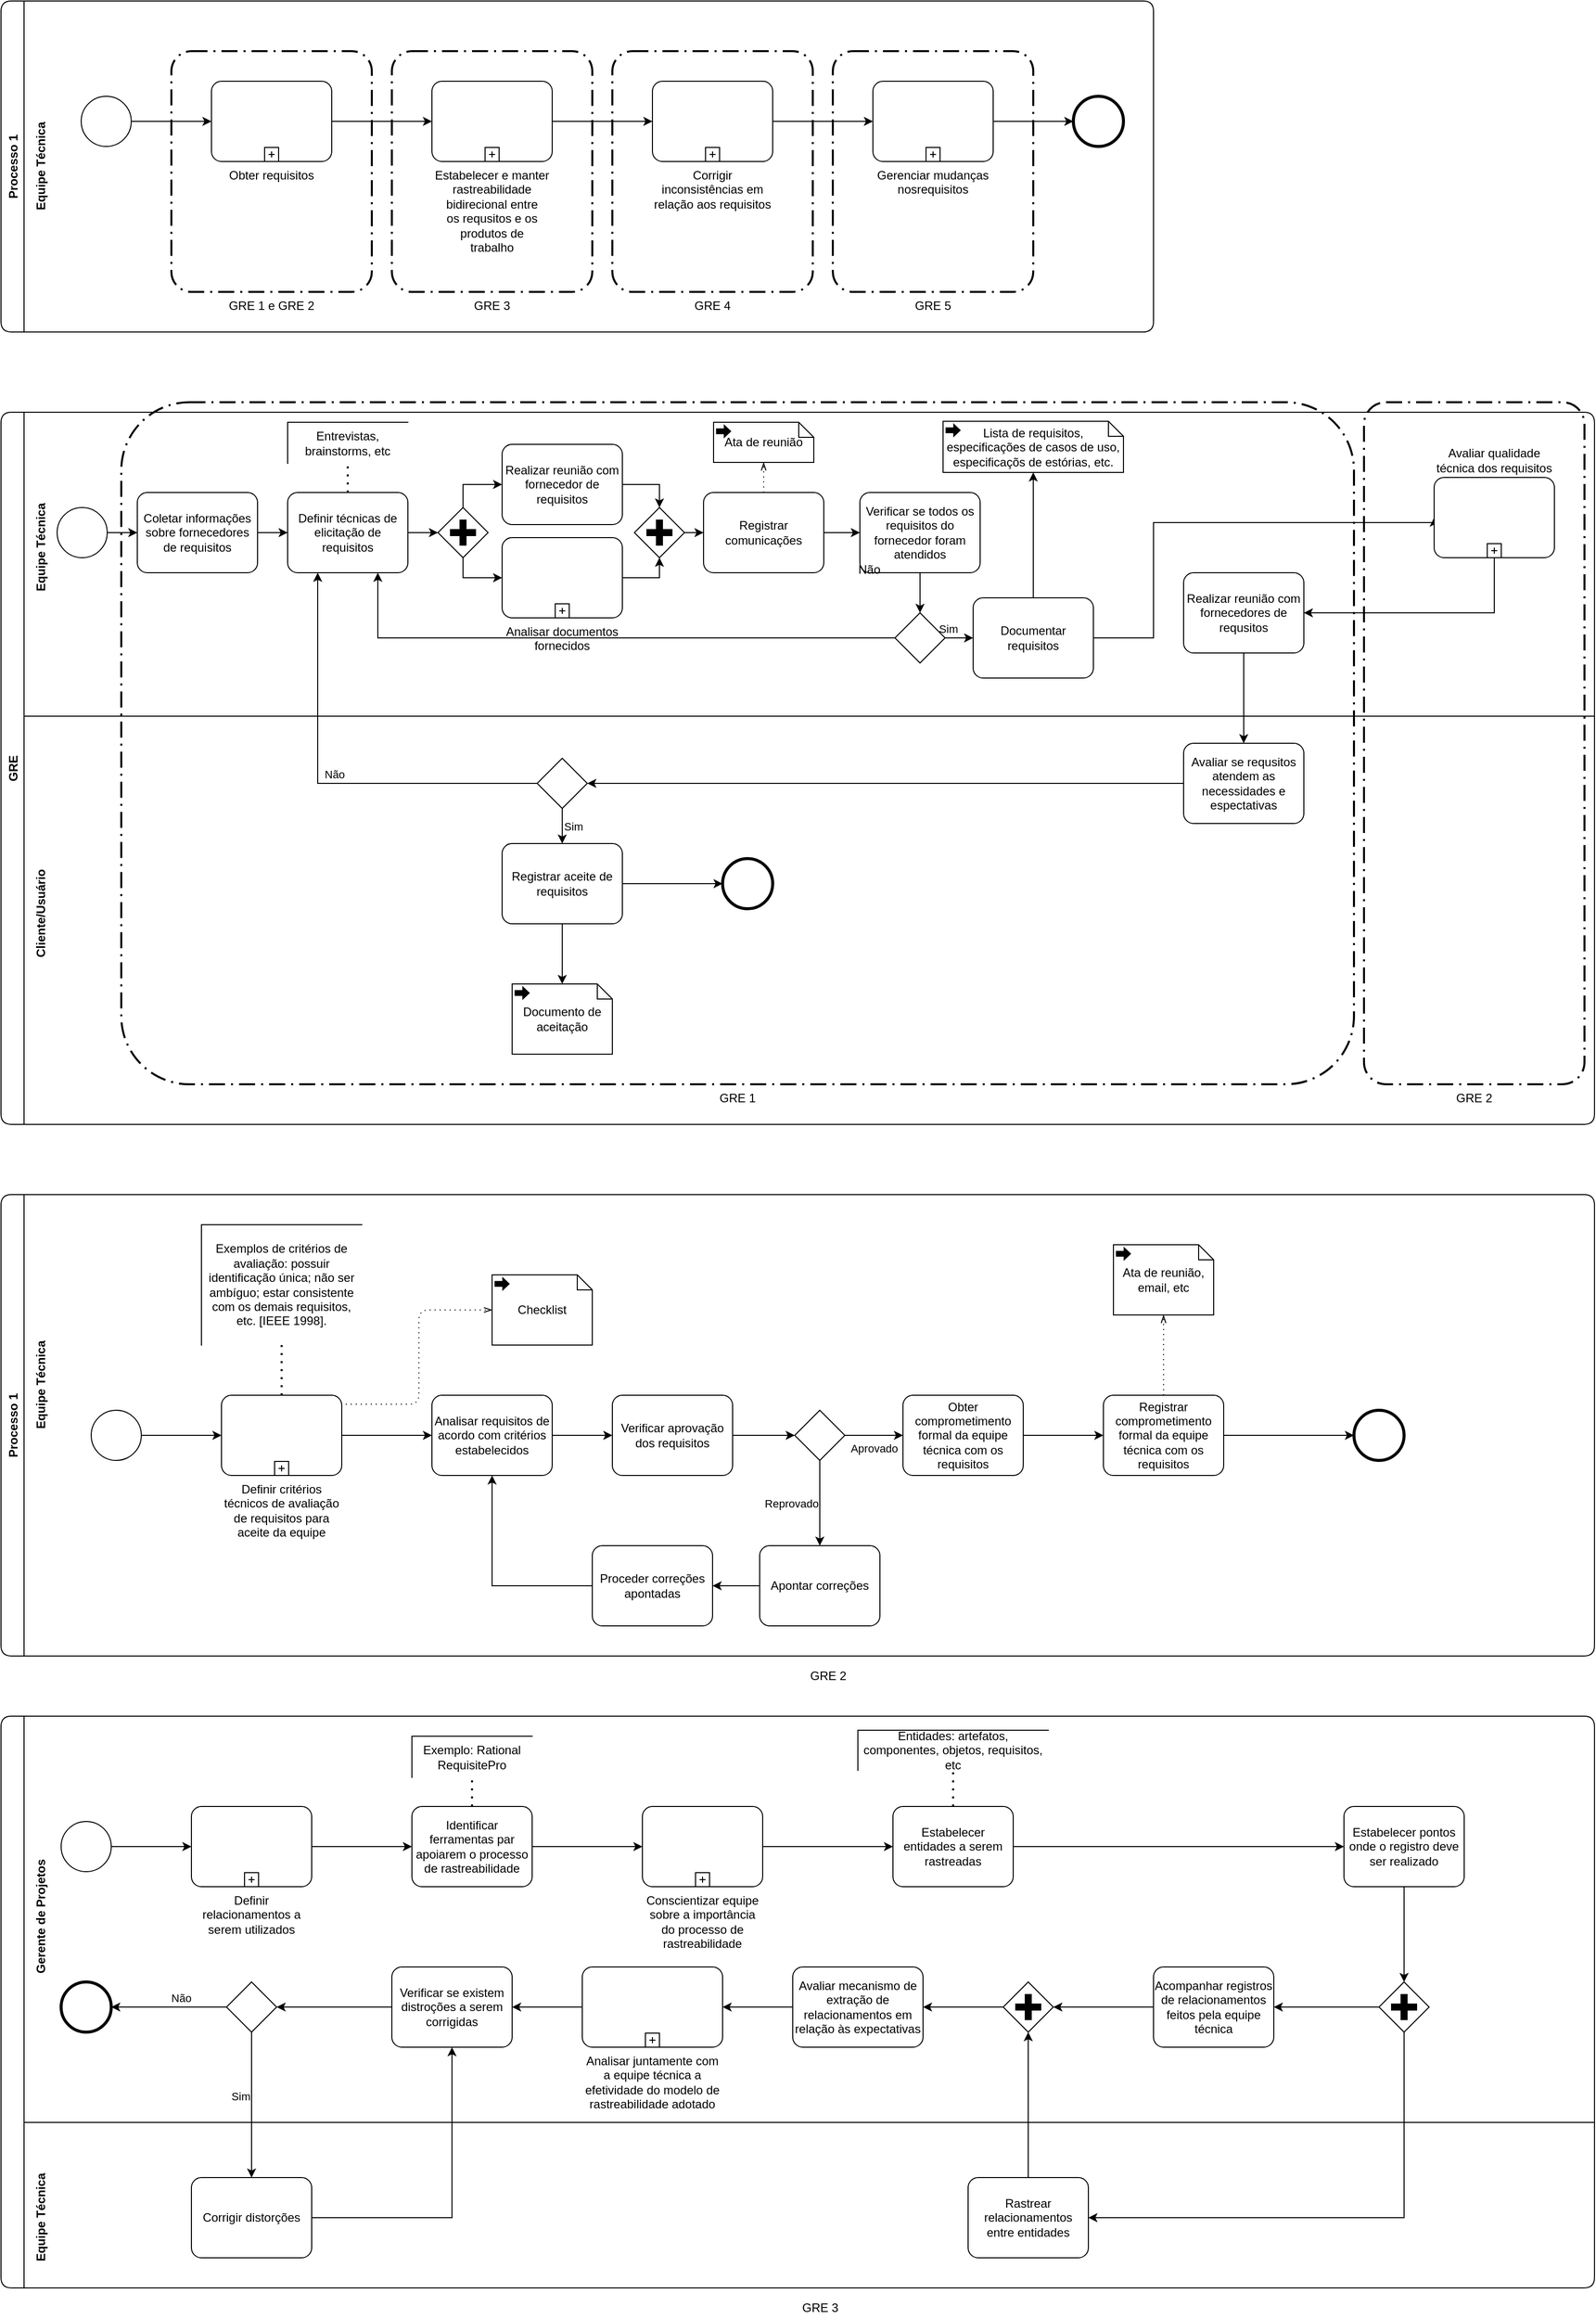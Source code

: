 <mxfile compressed="false" version="14.8.6" type="github">
  <diagram name="Page-1" id="2a216829-ef6e-dabb-86c1-c78162f3ba2b">
    <mxGraphModel dx="1054" dy="698" grid="1" gridSize="10" guides="1" tooltips="1" connect="1" arrows="1" fold="1" page="1" pageScale="1" pageWidth="1654" pageHeight="1169" background="none" math="0" shadow="0">
      <root>
        <mxCell id="0" />
        <mxCell id="1" parent="0" />
        <mxCell id="lL50LF5EUAc4o-qxcwu0-5" value="Processo 1" style="swimlane;horizontal=0;rounded=1;" parent="1" vertex="1">
          <mxGeometry x="10" y="10" width="1150" height="330" as="geometry" />
        </mxCell>
        <mxCell id="lL50LF5EUAc4o-qxcwu0-22" value="GRE 4" style="points=[[0.25,0,0],[0.5,0,0],[0.75,0,0],[1,0.25,0],[1,0.5,0],[1,0.75,0],[0.75,1,0],[0.5,1,0],[0.25,1,0],[0,0.75,0],[0,0.5,0],[0,0.25,0]];rounded=1;arcSize=10;dashed=1;strokeColor=#000000;fillColor=none;gradientColor=none;dashPattern=8 3 1 3;strokeWidth=2;shadow=0;glass=0;labelPosition=center;verticalLabelPosition=bottom;align=center;verticalAlign=top;" parent="lL50LF5EUAc4o-qxcwu0-5" vertex="1">
          <mxGeometry x="610" y="50" width="200" height="240" as="geometry" />
        </mxCell>
        <mxCell id="lL50LF5EUAc4o-qxcwu0-20" value="GRE 1 e GRE 2" style="points=[[0.25,0,0],[0.5,0,0],[0.75,0,0],[1,0.25,0],[1,0.5,0],[1,0.75,0],[0.75,1,0],[0.5,1,0],[0.25,1,0],[0,0.75,0],[0,0.5,0],[0,0.25,0]];rounded=1;arcSize=10;dashed=1;strokeColor=#000000;fillColor=none;gradientColor=none;dashPattern=8 3 1 3;strokeWidth=2;shadow=0;glass=0;labelPosition=center;verticalLabelPosition=bottom;align=center;verticalAlign=top;" parent="lL50LF5EUAc4o-qxcwu0-5" vertex="1">
          <mxGeometry x="170" y="50" width="200" height="240" as="geometry" />
        </mxCell>
        <mxCell id="lL50LF5EUAc4o-qxcwu0-21" value="GRE 3" style="points=[[0.25,0,0],[0.5,0,0],[0.75,0,0],[1,0.25,0],[1,0.5,0],[1,0.75,0],[0.75,1,0],[0.5,1,0],[0.25,1,0],[0,0.75,0],[0,0.5,0],[0,0.25,0]];rounded=1;arcSize=10;dashed=1;strokeColor=#000000;fillColor=none;gradientColor=none;dashPattern=8 3 1 3;strokeWidth=2;shadow=0;glass=0;labelPosition=center;verticalLabelPosition=bottom;align=center;verticalAlign=top;" parent="lL50LF5EUAc4o-qxcwu0-5" vertex="1">
          <mxGeometry x="390" y="50" width="200" height="240" as="geometry" />
        </mxCell>
        <mxCell id="lL50LF5EUAc4o-qxcwu0-23" value="GRE 5" style="points=[[0.25,0,0],[0.5,0,0],[0.75,0,0],[1,0.25,0],[1,0.5,0],[1,0.75,0],[0.75,1,0],[0.5,1,0],[0.25,1,0],[0,0.75,0],[0,0.5,0],[0,0.25,0]];rounded=1;arcSize=10;dashed=1;strokeColor=#000000;fillColor=none;gradientColor=none;dashPattern=8 3 1 3;strokeWidth=2;shadow=0;glass=0;labelPosition=center;verticalLabelPosition=bottom;align=center;verticalAlign=top;" parent="lL50LF5EUAc4o-qxcwu0-5" vertex="1">
          <mxGeometry x="830" y="50" width="200" height="240" as="geometry" />
        </mxCell>
        <mxCell id="lL50LF5EUAc4o-qxcwu0-26" style="edgeStyle=orthogonalEdgeStyle;rounded=0;orthogonalLoop=1;jettySize=auto;html=1;exitX=1;exitY=0.5;exitDx=0;exitDy=0;exitPerimeter=0;entryX=0;entryY=0.5;entryDx=0;entryDy=0;entryPerimeter=0;" parent="lL50LF5EUAc4o-qxcwu0-5" source="lL50LF5EUAc4o-qxcwu0-12" target="lL50LF5EUAc4o-qxcwu0-13" edge="1">
          <mxGeometry relative="1" as="geometry" />
        </mxCell>
        <mxCell id="lL50LF5EUAc4o-qxcwu0-12" value="Obter requisitos" style="points=[[0.25,0,0],[0.5,0,0],[0.75,0,0],[1,0.25,0],[1,0.5,0],[1,0.75,0],[0.75,1,0],[0.5,1,0],[0.25,1,0],[0,0.75,0],[0,0.5,0],[0,0.25,0]];shape=mxgraph.bpmn.task;whiteSpace=wrap;rectStyle=rounded;size=10;taskMarker=abstract;isLoopSub=1;rounded=1;labelPosition=center;verticalLabelPosition=bottom;align=center;verticalAlign=top;" parent="lL50LF5EUAc4o-qxcwu0-5" vertex="1">
          <mxGeometry x="210" y="80" width="120" height="80" as="geometry" />
        </mxCell>
        <mxCell id="lL50LF5EUAc4o-qxcwu0-27" style="edgeStyle=orthogonalEdgeStyle;rounded=0;orthogonalLoop=1;jettySize=auto;html=1;exitX=1;exitY=0.5;exitDx=0;exitDy=0;exitPerimeter=0;entryX=0;entryY=0.5;entryDx=0;entryDy=0;entryPerimeter=0;" parent="lL50LF5EUAc4o-qxcwu0-5" source="lL50LF5EUAc4o-qxcwu0-13" target="lL50LF5EUAc4o-qxcwu0-14" edge="1">
          <mxGeometry relative="1" as="geometry" />
        </mxCell>
        <mxCell id="lL50LF5EUAc4o-qxcwu0-13" value="Estabelecer e manter&#xa;rastreabilidade bidirecional entre&#xa;os requsitos e os produtos de&#xa;trabalho" style="points=[[0.25,0,0],[0.5,0,0],[0.75,0,0],[1,0.25,0],[1,0.5,0],[1,0.75,0],[0.75,1,0],[0.5,1,0],[0.25,1,0],[0,0.75,0],[0,0.5,0],[0,0.25,0]];shape=mxgraph.bpmn.task;whiteSpace=wrap;rectStyle=rounded;size=10;taskMarker=abstract;isLoopSub=1;rounded=1;labelPosition=center;verticalLabelPosition=bottom;align=center;verticalAlign=top;" parent="lL50LF5EUAc4o-qxcwu0-5" vertex="1">
          <mxGeometry x="430" y="80" width="120" height="80" as="geometry" />
        </mxCell>
        <mxCell id="lL50LF5EUAc4o-qxcwu0-28" style="edgeStyle=orthogonalEdgeStyle;rounded=0;orthogonalLoop=1;jettySize=auto;html=1;exitX=1;exitY=0.5;exitDx=0;exitDy=0;exitPerimeter=0;" parent="lL50LF5EUAc4o-qxcwu0-5" source="lL50LF5EUAc4o-qxcwu0-14" target="lL50LF5EUAc4o-qxcwu0-15" edge="1">
          <mxGeometry relative="1" as="geometry" />
        </mxCell>
        <mxCell id="lL50LF5EUAc4o-qxcwu0-14" value="Corrigir inconsistências em&#xa;relação aos requisitos&#xa;" style="points=[[0.25,0,0],[0.5,0,0],[0.75,0,0],[1,0.25,0],[1,0.5,0],[1,0.75,0],[0.75,1,0],[0.5,1,0],[0.25,1,0],[0,0.75,0],[0,0.5,0],[0,0.25,0]];shape=mxgraph.bpmn.task;whiteSpace=wrap;rectStyle=rounded;size=10;taskMarker=abstract;isLoopSub=1;rounded=1;labelPosition=center;verticalLabelPosition=bottom;align=center;verticalAlign=top;" parent="lL50LF5EUAc4o-qxcwu0-5" vertex="1">
          <mxGeometry x="650" y="80" width="120" height="80" as="geometry" />
        </mxCell>
        <mxCell id="lL50LF5EUAc4o-qxcwu0-29" style="edgeStyle=orthogonalEdgeStyle;rounded=0;orthogonalLoop=1;jettySize=auto;html=1;exitX=1;exitY=0.5;exitDx=0;exitDy=0;exitPerimeter=0;entryX=0;entryY=0.5;entryDx=0;entryDy=0;entryPerimeter=0;" parent="lL50LF5EUAc4o-qxcwu0-5" source="lL50LF5EUAc4o-qxcwu0-15" target="lL50LF5EUAc4o-qxcwu0-17" edge="1">
          <mxGeometry relative="1" as="geometry" />
        </mxCell>
        <mxCell id="lL50LF5EUAc4o-qxcwu0-15" value="Gerenciar mudanças nosrequisitos" style="points=[[0.25,0,0],[0.5,0,0],[0.75,0,0],[1,0.25,0],[1,0.5,0],[1,0.75,0],[0.75,1,0],[0.5,1,0],[0.25,1,0],[0,0.75,0],[0,0.5,0],[0,0.25,0]];shape=mxgraph.bpmn.task;whiteSpace=wrap;rectStyle=rounded;size=10;taskMarker=abstract;isLoopSub=1;rounded=1;labelPosition=center;verticalLabelPosition=bottom;align=center;verticalAlign=top;" parent="lL50LF5EUAc4o-qxcwu0-5" vertex="1">
          <mxGeometry x="870" y="80" width="120" height="80" as="geometry" />
        </mxCell>
        <mxCell id="lL50LF5EUAc4o-qxcwu0-25" style="edgeStyle=orthogonalEdgeStyle;rounded=0;orthogonalLoop=1;jettySize=auto;html=1;exitX=1;exitY=0.5;exitDx=0;exitDy=0;exitPerimeter=0;entryX=0;entryY=0.5;entryDx=0;entryDy=0;entryPerimeter=0;" parent="lL50LF5EUAc4o-qxcwu0-5" source="lL50LF5EUAc4o-qxcwu0-16" target="lL50LF5EUAc4o-qxcwu0-12" edge="1">
          <mxGeometry relative="1" as="geometry" />
        </mxCell>
        <mxCell id="lL50LF5EUAc4o-qxcwu0-16" value="" style="points=[[0.145,0.145,0],[0.5,0,0],[0.855,0.145,0],[1,0.5,0],[0.855,0.855,0],[0.5,1,0],[0.145,0.855,0],[0,0.5,0]];shape=mxgraph.bpmn.event;html=1;verticalLabelPosition=bottom;labelBackgroundColor=#ffffff;verticalAlign=top;align=center;perimeter=ellipsePerimeter;outlineConnect=0;aspect=fixed;outline=standard;symbol=general;rounded=1;" parent="lL50LF5EUAc4o-qxcwu0-5" vertex="1">
          <mxGeometry x="80" y="95" width="50" height="50" as="geometry" />
        </mxCell>
        <mxCell id="lL50LF5EUAc4o-qxcwu0-17" value="" style="points=[[0.145,0.145,0],[0.5,0,0],[0.855,0.145,0],[1,0.5,0],[0.855,0.855,0],[0.5,1,0],[0.145,0.855,0],[0,0.5,0]];shape=mxgraph.bpmn.event;html=1;verticalLabelPosition=bottom;labelBackgroundColor=#ffffff;verticalAlign=top;align=center;perimeter=ellipsePerimeter;outlineConnect=0;aspect=fixed;outline=end;symbol=terminate2;rounded=1;" parent="lL50LF5EUAc4o-qxcwu0-5" vertex="1">
          <mxGeometry x="1070" y="95" width="50" height="50" as="geometry" />
        </mxCell>
        <mxCell id="o7J0vp0uQSlqZqwxGxeL-1" value="&lt;div&gt;Equipe Técnica&lt;/div&gt;" style="text;html=1;resizable=0;autosize=1;align=center;verticalAlign=middle;points=[];fillColor=none;strokeColor=none;rounded=0;shadow=0;glass=0;rotation=270;strokeWidth=1;fontStyle=1" parent="lL50LF5EUAc4o-qxcwu0-5" vertex="1">
          <mxGeometry x="-10" y="155" width="100" height="20" as="geometry" />
        </mxCell>
        <mxCell id="o7J0vp0uQSlqZqwxGxeL-50" value="GRE" style="swimlane;horizontal=0;rounded=1;swimlaneLine=1;" parent="1" vertex="1">
          <mxGeometry x="10" y="420" width="1590" height="710" as="geometry">
            <mxRectangle x="50" y="440" width="30" height="90" as="alternateBounds" />
          </mxGeometry>
        </mxCell>
        <mxCell id="zMS48Avbv7I0cEuDU5D0-61" value="GRE 1" style="points=[[0.25,0,0],[0.5,0,0],[0.75,0,0],[1,0.25,0],[1,0.5,0],[1,0.75,0],[0.75,1,0],[0.5,1,0],[0.25,1,0],[0,0.75,0],[0,0.5,0],[0,0.25,0]];rounded=1;arcSize=10;dashed=1;strokeColor=#000000;fillColor=none;gradientColor=none;dashPattern=8 3 1 3;strokeWidth=2;labelPosition=center;verticalLabelPosition=bottom;align=center;verticalAlign=top;" vertex="1" parent="o7J0vp0uQSlqZqwxGxeL-50">
          <mxGeometry x="120" y="-10" width="1230" height="680" as="geometry" />
        </mxCell>
        <mxCell id="zMS48Avbv7I0cEuDU5D0-62" value="GRE 2" style="points=[[0.25,0,0],[0.5,0,0],[0.75,0,0],[1,0.25,0],[1,0.5,0],[1,0.75,0],[0.75,1,0],[0.5,1,0],[0.25,1,0],[0,0.75,0],[0,0.5,0],[0,0.25,0]];rounded=1;arcSize=10;dashed=1;strokeColor=#000000;fillColor=none;gradientColor=none;dashPattern=8 3 1 3;strokeWidth=2;labelPosition=center;verticalLabelPosition=bottom;align=center;verticalAlign=top;" vertex="1" parent="o7J0vp0uQSlqZqwxGxeL-50">
          <mxGeometry x="1360" y="-10" width="220" height="680" as="geometry" />
        </mxCell>
        <mxCell id="o7J0vp0uQSlqZqwxGxeL-73" value="&lt;div&gt;Equipe Técnica&lt;/div&gt;" style="text;html=1;resizable=0;autosize=1;align=center;verticalAlign=middle;points=[];fillColor=none;strokeColor=none;rounded=0;shadow=0;glass=0;rotation=270;strokeWidth=1;fontStyle=1" parent="o7J0vp0uQSlqZqwxGxeL-50" vertex="1">
          <mxGeometry x="-10" y="125" width="100" height="20" as="geometry" />
        </mxCell>
        <mxCell id="o7J0vp0uQSlqZqwxGxeL-79" value="Cliente/Usuário" style="text;html=1;resizable=0;autosize=1;align=center;verticalAlign=middle;points=[];fillColor=none;strokeColor=none;rounded=0;shadow=0;glass=0;rotation=270;strokeWidth=1;fontStyle=1" parent="o7J0vp0uQSlqZqwxGxeL-50" vertex="1">
          <mxGeometry x="-10" y="490" width="100" height="20" as="geometry" />
        </mxCell>
        <mxCell id="o7J0vp0uQSlqZqwxGxeL-88" style="edgeStyle=orthogonalEdgeStyle;rounded=0;orthogonalLoop=1;jettySize=auto;html=1;exitX=1;exitY=0.5;exitDx=0;exitDy=0;exitPerimeter=0;entryX=0;entryY=0.5;entryDx=0;entryDy=0;entryPerimeter=0;" parent="o7J0vp0uQSlqZqwxGxeL-50" source="o7J0vp0uQSlqZqwxGxeL-81" target="o7J0vp0uQSlqZqwxGxeL-82" edge="1">
          <mxGeometry relative="1" as="geometry" />
        </mxCell>
        <mxCell id="o7J0vp0uQSlqZqwxGxeL-81" value="" style="points=[[0.145,0.145,0],[0.5,0,0],[0.855,0.145,0],[1,0.5,0],[0.855,0.855,0],[0.5,1,0],[0.145,0.855,0],[0,0.5,0]];shape=mxgraph.bpmn.event;html=1;verticalLabelPosition=bottom;labelBackgroundColor=#ffffff;verticalAlign=top;align=center;perimeter=ellipsePerimeter;outlineConnect=0;aspect=fixed;outline=standard;symbol=general;rounded=1;" parent="o7J0vp0uQSlqZqwxGxeL-50" vertex="1">
          <mxGeometry x="56" y="95" width="50" height="50" as="geometry" />
        </mxCell>
        <mxCell id="o7J0vp0uQSlqZqwxGxeL-89" style="edgeStyle=orthogonalEdgeStyle;rounded=0;orthogonalLoop=1;jettySize=auto;html=1;exitX=1;exitY=0.5;exitDx=0;exitDy=0;exitPerimeter=0;entryX=0;entryY=0.5;entryDx=0;entryDy=0;entryPerimeter=0;" parent="o7J0vp0uQSlqZqwxGxeL-50" source="o7J0vp0uQSlqZqwxGxeL-82" target="o7J0vp0uQSlqZqwxGxeL-83" edge="1">
          <mxGeometry relative="1" as="geometry" />
        </mxCell>
        <mxCell id="o7J0vp0uQSlqZqwxGxeL-82" value="Coletar informações sobre fornecedores de requisitos" style="points=[[0.25,0,0],[0.5,0,0],[0.75,0,0],[1,0.25,0],[1,0.5,0],[1,0.75,0],[0.75,1,0],[0.5,1,0],[0.25,1,0],[0,0.75,0],[0,0.5,0],[0,0.25,0]];shape=mxgraph.bpmn.task;whiteSpace=wrap;rectStyle=rounded;size=10;taskMarker=abstract;rounded=0;shadow=0;glass=0;strokeWidth=1;" parent="o7J0vp0uQSlqZqwxGxeL-50" vertex="1">
          <mxGeometry x="136" y="80" width="120" height="80" as="geometry" />
        </mxCell>
        <mxCell id="o7J0vp0uQSlqZqwxGxeL-94" style="edgeStyle=orthogonalEdgeStyle;rounded=0;orthogonalLoop=1;jettySize=auto;html=1;exitX=1;exitY=0.5;exitDx=0;exitDy=0;exitPerimeter=0;entryX=0;entryY=0.5;entryDx=0;entryDy=0;entryPerimeter=0;" parent="o7J0vp0uQSlqZqwxGxeL-50" source="o7J0vp0uQSlqZqwxGxeL-83" target="o7J0vp0uQSlqZqwxGxeL-90" edge="1">
          <mxGeometry relative="1" as="geometry" />
        </mxCell>
        <mxCell id="o7J0vp0uQSlqZqwxGxeL-83" value="Definir técnicas de elicitação de requisitos" style="points=[[0.25,0,0],[0.5,0,0],[0.75,0,0],[1,0.25,0],[1,0.5,0],[1,0.75,0],[0.75,1,0],[0.5,1,0],[0.25,1,0],[0,0.75,0],[0,0.5,0],[0,0.25,0]];shape=mxgraph.bpmn.task;whiteSpace=wrap;rectStyle=rounded;size=10;taskMarker=abstract;rounded=0;shadow=0;glass=0;strokeWidth=1;" parent="o7J0vp0uQSlqZqwxGxeL-50" vertex="1">
          <mxGeometry x="286" y="80" width="120" height="80" as="geometry" />
        </mxCell>
        <mxCell id="o7J0vp0uQSlqZqwxGxeL-86" value="" style="endArrow=none;dashed=1;html=1;dashPattern=1 3;strokeWidth=2;exitX=0.5;exitY=0;exitDx=0;exitDy=0;exitPerimeter=0;" parent="o7J0vp0uQSlqZqwxGxeL-50" source="o7J0vp0uQSlqZqwxGxeL-83" target="zMS48Avbv7I0cEuDU5D0-65" edge="1">
          <mxGeometry width="50" height="50" relative="1" as="geometry">
            <mxPoint x="316" y="140" as="sourcePoint" />
            <mxPoint x="345.02" y="54" as="targetPoint" />
          </mxGeometry>
        </mxCell>
        <mxCell id="o7J0vp0uQSlqZqwxGxeL-95" style="edgeStyle=orthogonalEdgeStyle;rounded=0;orthogonalLoop=1;jettySize=auto;html=1;exitX=0.5;exitY=0;exitDx=0;exitDy=0;exitPerimeter=0;entryX=0;entryY=0.5;entryDx=0;entryDy=0;entryPerimeter=0;" parent="o7J0vp0uQSlqZqwxGxeL-50" source="o7J0vp0uQSlqZqwxGxeL-90" target="o7J0vp0uQSlqZqwxGxeL-91" edge="1">
          <mxGeometry relative="1" as="geometry" />
        </mxCell>
        <mxCell id="o7J0vp0uQSlqZqwxGxeL-96" style="edgeStyle=orthogonalEdgeStyle;rounded=0;orthogonalLoop=1;jettySize=auto;html=1;exitX=0.5;exitY=1;exitDx=0;exitDy=0;exitPerimeter=0;entryX=0;entryY=0.5;entryDx=0;entryDy=0;entryPerimeter=0;" parent="o7J0vp0uQSlqZqwxGxeL-50" source="o7J0vp0uQSlqZqwxGxeL-90" target="o7J0vp0uQSlqZqwxGxeL-92" edge="1">
          <mxGeometry relative="1" as="geometry" />
        </mxCell>
        <mxCell id="o7J0vp0uQSlqZqwxGxeL-90" value="" style="points=[[0.25,0.25,0],[0.5,0,0],[0.75,0.25,0],[1,0.5,0],[0.75,0.75,0],[0.5,1,0],[0.25,0.75,0],[0,0.5,0]];shape=mxgraph.bpmn.gateway2;html=1;verticalLabelPosition=bottom;labelBackgroundColor=#ffffff;verticalAlign=top;align=center;perimeter=rhombusPerimeter;outlineConnect=0;outline=none;symbol=none;gwType=parallel;rounded=0;shadow=0;glass=0;strokeWidth=1;" parent="o7J0vp0uQSlqZqwxGxeL-50" vertex="1">
          <mxGeometry x="436" y="95" width="50" height="50" as="geometry" />
        </mxCell>
        <mxCell id="o7J0vp0uQSlqZqwxGxeL-98" style="edgeStyle=orthogonalEdgeStyle;rounded=0;orthogonalLoop=1;jettySize=auto;html=1;exitX=1;exitY=0.5;exitDx=0;exitDy=0;exitPerimeter=0;entryX=0.5;entryY=0;entryDx=0;entryDy=0;entryPerimeter=0;" parent="o7J0vp0uQSlqZqwxGxeL-50" source="o7J0vp0uQSlqZqwxGxeL-91" target="o7J0vp0uQSlqZqwxGxeL-97" edge="1">
          <mxGeometry relative="1" as="geometry" />
        </mxCell>
        <mxCell id="o7J0vp0uQSlqZqwxGxeL-91" value="Realizar reunião com fornecedor de requisitos" style="points=[[0.25,0,0],[0.5,0,0],[0.75,0,0],[1,0.25,0],[1,0.5,0],[1,0.75,0],[0.75,1,0],[0.5,1,0],[0.25,1,0],[0,0.75,0],[0,0.5,0],[0,0.25,0]];shape=mxgraph.bpmn.task;whiteSpace=wrap;rectStyle=rounded;size=10;taskMarker=abstract;rounded=0;shadow=0;glass=0;strokeWidth=1;" parent="o7J0vp0uQSlqZqwxGxeL-50" vertex="1">
          <mxGeometry x="500" y="32" width="120" height="80" as="geometry" />
        </mxCell>
        <mxCell id="o7J0vp0uQSlqZqwxGxeL-99" style="edgeStyle=orthogonalEdgeStyle;rounded=0;orthogonalLoop=1;jettySize=auto;html=1;exitX=1;exitY=0.5;exitDx=0;exitDy=0;exitPerimeter=0;entryX=0.5;entryY=1;entryDx=0;entryDy=0;entryPerimeter=0;" parent="o7J0vp0uQSlqZqwxGxeL-50" source="o7J0vp0uQSlqZqwxGxeL-92" target="o7J0vp0uQSlqZqwxGxeL-97" edge="1">
          <mxGeometry relative="1" as="geometry" />
        </mxCell>
        <mxCell id="o7J0vp0uQSlqZqwxGxeL-92" value="Analisar documentos fornecidos" style="points=[[0.25,0,0],[0.5,0,0],[0.75,0,0],[1,0.25,0],[1,0.5,0],[1,0.75,0],[0.75,1,0],[0.5,1,0],[0.25,1,0],[0,0.75,0],[0,0.5,0],[0,0.25,0]];shape=mxgraph.bpmn.task;whiteSpace=wrap;rectStyle=rounded;size=10;taskMarker=abstract;isLoopSub=1;rounded=1;labelPosition=center;verticalLabelPosition=bottom;align=center;verticalAlign=top;" parent="o7J0vp0uQSlqZqwxGxeL-50" vertex="1">
          <mxGeometry x="500" y="125" width="120" height="80" as="geometry" />
        </mxCell>
        <mxCell id="o7J0vp0uQSlqZqwxGxeL-104" style="edgeStyle=orthogonalEdgeStyle;rounded=0;orthogonalLoop=1;jettySize=auto;html=1;exitX=1;exitY=0.5;exitDx=0;exitDy=0;exitPerimeter=0;entryX=0;entryY=0.5;entryDx=0;entryDy=0;entryPerimeter=0;" parent="o7J0vp0uQSlqZqwxGxeL-50" source="o7J0vp0uQSlqZqwxGxeL-97" target="o7J0vp0uQSlqZqwxGxeL-100" edge="1">
          <mxGeometry relative="1" as="geometry" />
        </mxCell>
        <mxCell id="o7J0vp0uQSlqZqwxGxeL-97" value="" style="points=[[0.25,0.25,0],[0.5,0,0],[0.75,0.25,0],[1,0.5,0],[0.75,0.75,0],[0.5,1,0],[0.25,0.75,0],[0,0.5,0]];shape=mxgraph.bpmn.gateway2;html=1;verticalLabelPosition=bottom;labelBackgroundColor=#ffffff;verticalAlign=top;align=center;perimeter=rhombusPerimeter;outlineConnect=0;outline=none;symbol=none;gwType=parallel;rounded=0;shadow=0;glass=0;strokeWidth=1;" parent="o7J0vp0uQSlqZqwxGxeL-50" vertex="1">
          <mxGeometry x="632" y="95" width="50" height="50" as="geometry" />
        </mxCell>
        <mxCell id="o7J0vp0uQSlqZqwxGxeL-110" style="edgeStyle=orthogonalEdgeStyle;rounded=0;orthogonalLoop=1;jettySize=auto;html=1;exitX=1;exitY=0.5;exitDx=0;exitDy=0;exitPerimeter=0;" parent="o7J0vp0uQSlqZqwxGxeL-50" source="o7J0vp0uQSlqZqwxGxeL-100" target="o7J0vp0uQSlqZqwxGxeL-109" edge="1">
          <mxGeometry relative="1" as="geometry" />
        </mxCell>
        <mxCell id="o7J0vp0uQSlqZqwxGxeL-100" value="Registrar comunicações" style="points=[[0.25,0,0],[0.5,0,0],[0.75,0,0],[1,0.25,0],[1,0.5,0],[1,0.75,0],[0.75,1,0],[0.5,1,0],[0.25,1,0],[0,0.75,0],[0,0.5,0],[0,0.25,0]];shape=mxgraph.bpmn.task;whiteSpace=wrap;rectStyle=rounded;size=10;taskMarker=abstract;rounded=0;shadow=0;glass=0;strokeWidth=1;" parent="o7J0vp0uQSlqZqwxGxeL-50" vertex="1">
          <mxGeometry x="701" y="80" width="120" height="80" as="geometry" />
        </mxCell>
        <mxCell id="o7J0vp0uQSlqZqwxGxeL-105" value="Ata de reunião" style="shape=mxgraph.bpmn.data;labelPosition=center;verticalLabelPosition=middle;align=center;verticalAlign=middle;whiteSpace=wrap;size=15;html=1;bpmnTransferType=output;rounded=0;shadow=0;glass=0;strokeWidth=1;" parent="o7J0vp0uQSlqZqwxGxeL-50" vertex="1">
          <mxGeometry x="711" y="10" width="100" height="40" as="geometry" />
        </mxCell>
        <mxCell id="o7J0vp0uQSlqZqwxGxeL-106" value="" style="edgeStyle=elbowEdgeStyle;fontSize=12;html=1;endFill=0;startFill=0;endSize=6;startSize=6;dashed=1;dashPattern=1 4;endArrow=openThin;startArrow=none;entryX=0.5;entryY=1;entryDx=0;entryDy=0;entryPerimeter=0;" parent="o7J0vp0uQSlqZqwxGxeL-50" source="o7J0vp0uQSlqZqwxGxeL-100" target="o7J0vp0uQSlqZqwxGxeL-105" edge="1">
          <mxGeometry width="160" relative="1" as="geometry">
            <mxPoint x="371" y="160" as="sourcePoint" />
            <mxPoint x="531" y="160" as="targetPoint" />
          </mxGeometry>
        </mxCell>
        <mxCell id="o7J0vp0uQSlqZqwxGxeL-113" style="edgeStyle=orthogonalEdgeStyle;rounded=0;orthogonalLoop=1;jettySize=auto;html=1;exitX=0.5;exitY=1;exitDx=0;exitDy=0;exitPerimeter=0;entryX=0.5;entryY=0;entryDx=0;entryDy=0;entryPerimeter=0;" parent="o7J0vp0uQSlqZqwxGxeL-50" source="o7J0vp0uQSlqZqwxGxeL-109" target="o7J0vp0uQSlqZqwxGxeL-111" edge="1">
          <mxGeometry relative="1" as="geometry">
            <mxPoint x="917" y="200" as="targetPoint" />
          </mxGeometry>
        </mxCell>
        <mxCell id="o7J0vp0uQSlqZqwxGxeL-109" value="Verificar se todos os requisitos do fornecedor foram atendidos" style="points=[[0.25,0,0],[0.5,0,0],[0.75,0,0],[1,0.25,0],[1,0.5,0],[1,0.75,0],[0.75,1,0],[0.5,1,0],[0.25,1,0],[0,0.75,0],[0,0.5,0],[0,0.25,0]];shape=mxgraph.bpmn.task;whiteSpace=wrap;rectStyle=rounded;size=10;taskMarker=abstract;rounded=0;shadow=0;glass=0;strokeWidth=1;" parent="o7J0vp0uQSlqZqwxGxeL-50" vertex="1">
          <mxGeometry x="857" y="80" width="120" height="80" as="geometry" />
        </mxCell>
        <mxCell id="o7J0vp0uQSlqZqwxGxeL-112" value="" style="edgeStyle=orthogonalEdgeStyle;rounded=0;orthogonalLoop=1;jettySize=auto;html=1;entryX=0.75;entryY=1;entryDx=0;entryDy=0;entryPerimeter=0;exitX=0;exitY=0.5;exitDx=0;exitDy=0;exitPerimeter=0;labelPosition=left;verticalLabelPosition=top;align=right;verticalAlign=bottom;" parent="o7J0vp0uQSlqZqwxGxeL-50" source="o7J0vp0uQSlqZqwxGxeL-111" target="o7J0vp0uQSlqZqwxGxeL-83" edge="1">
          <mxGeometry relative="1" as="geometry">
            <mxPoint x="870" y="225" as="sourcePoint" />
          </mxGeometry>
        </mxCell>
        <mxCell id="o7J0vp0uQSlqZqwxGxeL-119" value="Sim" style="edgeStyle=orthogonalEdgeStyle;rounded=0;orthogonalLoop=1;jettySize=auto;html=1;exitX=1;exitY=0.5;exitDx=0;exitDy=0;exitPerimeter=0;entryX=0;entryY=0.5;entryDx=0;entryDy=0;entryPerimeter=0;labelPosition=left;verticalLabelPosition=top;align=right;verticalAlign=bottom;" parent="o7J0vp0uQSlqZqwxGxeL-50" source="o7J0vp0uQSlqZqwxGxeL-111" target="o7J0vp0uQSlqZqwxGxeL-115" edge="1">
          <mxGeometry relative="1" as="geometry" />
        </mxCell>
        <mxCell id="o7J0vp0uQSlqZqwxGxeL-111" value="" style="points=[[0.25,0.25,0],[0.5,0,0],[0.75,0.25,0],[1,0.5,0],[0.75,0.75,0],[0.5,1,0],[0.25,0.75,0],[0,0.5,0]];shape=mxgraph.bpmn.gateway2;html=1;verticalLabelPosition=bottom;labelBackgroundColor=#ffffff;verticalAlign=top;align=center;perimeter=rhombusPerimeter;outlineConnect=0;outline=none;symbol=none;rounded=0;shadow=0;glass=0;strokeWidth=1;" parent="o7J0vp0uQSlqZqwxGxeL-50" vertex="1">
          <mxGeometry x="892" y="200" width="50" height="50" as="geometry" />
        </mxCell>
        <mxCell id="o7J0vp0uQSlqZqwxGxeL-118" style="edgeStyle=orthogonalEdgeStyle;rounded=0;orthogonalLoop=1;jettySize=auto;html=1;exitX=0.5;exitY=0;exitDx=0;exitDy=0;exitPerimeter=0;entryX=0.5;entryY=1;entryDx=0;entryDy=0;entryPerimeter=0;" parent="o7J0vp0uQSlqZqwxGxeL-50" source="o7J0vp0uQSlqZqwxGxeL-115" target="o7J0vp0uQSlqZqwxGxeL-116" edge="1">
          <mxGeometry relative="1" as="geometry" />
        </mxCell>
        <mxCell id="zMS48Avbv7I0cEuDU5D0-2" style="edgeStyle=orthogonalEdgeStyle;rounded=0;orthogonalLoop=1;jettySize=auto;html=1;exitX=1;exitY=0.5;exitDx=0;exitDy=0;exitPerimeter=0;entryX=0;entryY=0.5;entryDx=0;entryDy=0;entryPerimeter=0;" edge="1" parent="o7J0vp0uQSlqZqwxGxeL-50" source="o7J0vp0uQSlqZqwxGxeL-115" target="zMS48Avbv7I0cEuDU5D0-1">
          <mxGeometry relative="1" as="geometry">
            <Array as="points">
              <mxPoint x="1150" y="225" />
              <mxPoint x="1150" y="110" />
            </Array>
          </mxGeometry>
        </mxCell>
        <mxCell id="o7J0vp0uQSlqZqwxGxeL-115" value="Documentar requisitos" style="points=[[0.25,0,0],[0.5,0,0],[0.75,0,0],[1,0.25,0],[1,0.5,0],[1,0.75,0],[0.75,1,0],[0.5,1,0],[0.25,1,0],[0,0.75,0],[0,0.5,0],[0,0.25,0]];shape=mxgraph.bpmn.task;whiteSpace=wrap;rectStyle=rounded;size=10;taskMarker=abstract;rounded=0;shadow=0;glass=0;strokeWidth=1;" parent="o7J0vp0uQSlqZqwxGxeL-50" vertex="1">
          <mxGeometry x="970" y="185" width="120" height="80" as="geometry" />
        </mxCell>
        <mxCell id="o7J0vp0uQSlqZqwxGxeL-116" value="Lista de requisitos, especificações de casos de uso, especificaçõs de estórias, etc." style="shape=mxgraph.bpmn.data;labelPosition=center;verticalLabelPosition=middle;align=center;verticalAlign=middle;whiteSpace=wrap;size=15;html=1;bpmnTransferType=output;rounded=0;shadow=0;glass=0;strokeWidth=1;" parent="o7J0vp0uQSlqZqwxGxeL-50" vertex="1">
          <mxGeometry x="940" y="9" width="180" height="51" as="geometry" />
        </mxCell>
        <mxCell id="zMS48Avbv7I0cEuDU5D0-4" style="edgeStyle=orthogonalEdgeStyle;rounded=0;orthogonalLoop=1;jettySize=auto;html=1;exitX=0.5;exitY=1;exitDx=0;exitDy=0;exitPerimeter=0;entryX=1;entryY=0.5;entryDx=0;entryDy=0;entryPerimeter=0;" edge="1" parent="o7J0vp0uQSlqZqwxGxeL-50" source="zMS48Avbv7I0cEuDU5D0-1" target="zMS48Avbv7I0cEuDU5D0-3">
          <mxGeometry relative="1" as="geometry" />
        </mxCell>
        <mxCell id="zMS48Avbv7I0cEuDU5D0-1" value="Avaliar qualidade técnica dos requisitos" style="points=[[0.25,0,0],[0.5,0,0],[0.75,0,0],[1,0.25,0],[1,0.5,0],[1,0.75,0],[0.75,1,0],[0.5,1,0],[0.25,1,0],[0,0.75,0],[0,0.5,0],[0,0.25,0]];shape=mxgraph.bpmn.task;whiteSpace=wrap;rectStyle=rounded;size=10;taskMarker=abstract;isLoopSub=1;rounded=1;labelPosition=center;verticalLabelPosition=top;align=center;verticalAlign=bottom;" vertex="1" parent="o7J0vp0uQSlqZqwxGxeL-50">
          <mxGeometry x="1430" y="65" width="120" height="80" as="geometry" />
        </mxCell>
        <mxCell id="zMS48Avbv7I0cEuDU5D0-8" style="edgeStyle=orthogonalEdgeStyle;rounded=0;orthogonalLoop=1;jettySize=auto;html=1;exitX=0.5;exitY=1;exitDx=0;exitDy=0;exitPerimeter=0;" edge="1" parent="o7J0vp0uQSlqZqwxGxeL-50" source="zMS48Avbv7I0cEuDU5D0-3" target="zMS48Avbv7I0cEuDU5D0-7">
          <mxGeometry relative="1" as="geometry" />
        </mxCell>
        <mxCell id="zMS48Avbv7I0cEuDU5D0-3" value="Realizar reunião com fornecedores de requsitos" style="points=[[0.25,0,0],[0.5,0,0],[0.75,0,0],[1,0.25,0],[1,0.5,0],[1,0.75,0],[0.75,1,0],[0.5,1,0],[0.25,1,0],[0,0.75,0],[0,0.5,0],[0,0.25,0]];shape=mxgraph.bpmn.task;whiteSpace=wrap;rectStyle=rounded;size=10;taskMarker=abstract;rounded=0;shadow=0;glass=0;strokeWidth=1;" vertex="1" parent="o7J0vp0uQSlqZqwxGxeL-50">
          <mxGeometry x="1180" y="160" width="120" height="80" as="geometry" />
        </mxCell>
        <mxCell id="zMS48Avbv7I0cEuDU5D0-10" style="edgeStyle=orthogonalEdgeStyle;rounded=0;orthogonalLoop=1;jettySize=auto;html=1;exitX=0;exitY=0.5;exitDx=0;exitDy=0;exitPerimeter=0;entryX=1;entryY=0.5;entryDx=0;entryDy=0;entryPerimeter=0;" edge="1" parent="o7J0vp0uQSlqZqwxGxeL-50" source="zMS48Avbv7I0cEuDU5D0-7" target="zMS48Avbv7I0cEuDU5D0-9">
          <mxGeometry relative="1" as="geometry" />
        </mxCell>
        <mxCell id="zMS48Avbv7I0cEuDU5D0-7" value="Avaliar se requsitos atendem as necessidades e espectativas" style="points=[[0.25,0,0],[0.5,0,0],[0.75,0,0],[1,0.25,0],[1,0.5,0],[1,0.75,0],[0.75,1,0],[0.5,1,0],[0.25,1,0],[0,0.75,0],[0,0.5,0],[0,0.25,0]];shape=mxgraph.bpmn.task;whiteSpace=wrap;rectStyle=rounded;size=10;taskMarker=abstract;rounded=0;shadow=0;glass=0;strokeWidth=1;" vertex="1" parent="o7J0vp0uQSlqZqwxGxeL-50">
          <mxGeometry x="1180" y="330" width="120" height="80" as="geometry" />
        </mxCell>
        <mxCell id="zMS48Avbv7I0cEuDU5D0-11" value="Não" style="edgeStyle=orthogonalEdgeStyle;rounded=0;orthogonalLoop=1;jettySize=auto;html=1;exitX=0;exitY=0.5;exitDx=0;exitDy=0;exitPerimeter=0;entryX=0.25;entryY=1;entryDx=0;entryDy=0;entryPerimeter=0;labelPosition=right;verticalLabelPosition=top;align=left;verticalAlign=bottom;" edge="1" parent="o7J0vp0uQSlqZqwxGxeL-50" source="zMS48Avbv7I0cEuDU5D0-9" target="o7J0vp0uQSlqZqwxGxeL-83">
          <mxGeometry relative="1" as="geometry" />
        </mxCell>
        <mxCell id="zMS48Avbv7I0cEuDU5D0-13" value="Sim" style="edgeStyle=orthogonalEdgeStyle;rounded=0;orthogonalLoop=1;jettySize=auto;html=1;exitX=0.5;exitY=1;exitDx=0;exitDy=0;exitPerimeter=0;entryX=0.5;entryY=0;entryDx=0;entryDy=0;entryPerimeter=0;labelPosition=right;verticalLabelPosition=middle;align=left;verticalAlign=middle;" edge="1" parent="o7J0vp0uQSlqZqwxGxeL-50" source="zMS48Avbv7I0cEuDU5D0-9" target="zMS48Avbv7I0cEuDU5D0-12">
          <mxGeometry relative="1" as="geometry" />
        </mxCell>
        <mxCell id="zMS48Avbv7I0cEuDU5D0-9" value="" style="points=[[0.25,0.25,0],[0.5,0,0],[0.75,0.25,0],[1,0.5,0],[0.75,0.75,0],[0.5,1,0],[0.25,0.75,0],[0,0.5,0]];shape=mxgraph.bpmn.gateway2;html=1;verticalLabelPosition=bottom;labelBackgroundColor=#ffffff;verticalAlign=top;align=center;perimeter=rhombusPerimeter;outlineConnect=0;outline=none;symbol=none;rounded=0;shadow=0;glass=0;strokeWidth=1;" vertex="1" parent="o7J0vp0uQSlqZqwxGxeL-50">
          <mxGeometry x="535" y="345" width="50" height="50" as="geometry" />
        </mxCell>
        <mxCell id="zMS48Avbv7I0cEuDU5D0-58" style="edgeStyle=orthogonalEdgeStyle;rounded=0;orthogonalLoop=1;jettySize=auto;html=1;exitX=0.5;exitY=1;exitDx=0;exitDy=0;exitPerimeter=0;entryX=0.5;entryY=0;entryDx=0;entryDy=0;entryPerimeter=0;" edge="1" parent="o7J0vp0uQSlqZqwxGxeL-50" source="zMS48Avbv7I0cEuDU5D0-12" target="zMS48Avbv7I0cEuDU5D0-57">
          <mxGeometry relative="1" as="geometry" />
        </mxCell>
        <mxCell id="zMS48Avbv7I0cEuDU5D0-60" style="edgeStyle=orthogonalEdgeStyle;rounded=0;orthogonalLoop=1;jettySize=auto;html=1;exitX=1;exitY=0.5;exitDx=0;exitDy=0;exitPerimeter=0;entryX=0;entryY=0.5;entryDx=0;entryDy=0;entryPerimeter=0;" edge="1" parent="o7J0vp0uQSlqZqwxGxeL-50" source="zMS48Avbv7I0cEuDU5D0-12" target="zMS48Avbv7I0cEuDU5D0-59">
          <mxGeometry relative="1" as="geometry" />
        </mxCell>
        <mxCell id="zMS48Avbv7I0cEuDU5D0-12" value="Registrar aceite de requisitos" style="points=[[0.25,0,0],[0.5,0,0],[0.75,0,0],[1,0.25,0],[1,0.5,0],[1,0.75,0],[0.75,1,0],[0.5,1,0],[0.25,1,0],[0,0.75,0],[0,0.5,0],[0,0.25,0]];shape=mxgraph.bpmn.task;whiteSpace=wrap;rectStyle=rounded;size=10;taskMarker=abstract;rounded=0;shadow=0;glass=0;strokeWidth=1;" vertex="1" parent="o7J0vp0uQSlqZqwxGxeL-50">
          <mxGeometry x="500" y="430" width="120" height="80" as="geometry" />
        </mxCell>
        <mxCell id="zMS48Avbv7I0cEuDU5D0-57" value="Documento de aceitação" style="shape=mxgraph.bpmn.data;labelPosition=center;verticalLabelPosition=middle;align=center;verticalAlign=middle;whiteSpace=wrap;size=15;html=1;bpmnTransferType=output;rounded=0;shadow=0;glass=0;strokeWidth=1;" vertex="1" parent="o7J0vp0uQSlqZqwxGxeL-50">
          <mxGeometry x="510" y="570" width="100" height="70" as="geometry" />
        </mxCell>
        <mxCell id="zMS48Avbv7I0cEuDU5D0-59" value="" style="points=[[0.145,0.145,0],[0.5,0,0],[0.855,0.145,0],[1,0.5,0],[0.855,0.855,0],[0.5,1,0],[0.145,0.855,0],[0,0.5,0]];shape=mxgraph.bpmn.event;html=1;verticalLabelPosition=bottom;labelBackgroundColor=#ffffff;verticalAlign=top;align=center;perimeter=ellipsePerimeter;outlineConnect=0;aspect=fixed;outline=end;symbol=terminate2;" vertex="1" parent="o7J0vp0uQSlqZqwxGxeL-50">
          <mxGeometry x="720" y="445" width="50" height="50" as="geometry" />
        </mxCell>
        <mxCell id="zMS48Avbv7I0cEuDU5D0-65" value="Entrevistas, brainstorms, etc" style="shape=partialRectangle;whiteSpace=wrap;html=1;bottom=0;right=0;fillColor=none;rounded=1;strokeWidth=1;" vertex="1" parent="o7J0vp0uQSlqZqwxGxeL-50">
          <mxGeometry x="286" y="10" width="120" height="41" as="geometry" />
        </mxCell>
        <mxCell id="o7J0vp0uQSlqZqwxGxeL-80" value="" style="line;strokeWidth=1;html=1;rounded=0;shadow=0;glass=0;" parent="1" vertex="1">
          <mxGeometry x="33" y="718" width="1567" height="10" as="geometry" />
        </mxCell>
        <mxCell id="o7J0vp0uQSlqZqwxGxeL-124" value="Não" style="text;html=1;align=center;verticalAlign=middle;resizable=0;points=[];autosize=1;strokeColor=none;" parent="1" vertex="1">
          <mxGeometry x="856" y="567" width="40" height="20" as="geometry" />
        </mxCell>
        <mxCell id="zMS48Avbv7I0cEuDU5D0-64" value="Processo 1" style="swimlane;horizontal=0;rounded=1;swimlaneLine=1;" vertex="1" parent="1">
          <mxGeometry x="10" y="1200" width="1590" height="460" as="geometry" />
        </mxCell>
        <mxCell id="zMS48Avbv7I0cEuDU5D0-66" value="Exemplos de critérios de avaliação: possuir identificação única; não ser ambíguo; estar consistente com os demais requisitos, etc. [IEEE 1998]." style="shape=partialRectangle;whiteSpace=wrap;html=1;bottom=0;right=0;fillColor=none;rounded=1;strokeWidth=1;" vertex="1" parent="zMS48Avbv7I0cEuDU5D0-64">
          <mxGeometry x="200" y="30" width="160" height="120" as="geometry" />
        </mxCell>
        <mxCell id="zMS48Avbv7I0cEuDU5D0-79" style="edgeStyle=orthogonalEdgeStyle;rounded=0;orthogonalLoop=1;jettySize=auto;html=1;exitX=1;exitY=0.5;exitDx=0;exitDy=0;exitPerimeter=0;entryX=0;entryY=0.5;entryDx=0;entryDy=0;entryPerimeter=0;" edge="1" parent="zMS48Avbv7I0cEuDU5D0-64" source="zMS48Avbv7I0cEuDU5D0-68" target="zMS48Avbv7I0cEuDU5D0-78">
          <mxGeometry relative="1" as="geometry" />
        </mxCell>
        <mxCell id="zMS48Avbv7I0cEuDU5D0-68" value="Definir critérios técnicos de avaliação de requisitos para aceite da equipe" style="points=[[0.25,0,0],[0.5,0,0],[0.75,0,0],[1,0.25,0],[1,0.5,0],[1,0.75,0],[0.75,1,0],[0.5,1,0],[0.25,1,0],[0,0.75,0],[0,0.5,0],[0,0.25,0]];shape=mxgraph.bpmn.task;whiteSpace=wrap;rectStyle=rounded;size=10;taskMarker=abstract;isLoopSub=1;rounded=1;labelPosition=center;verticalLabelPosition=bottom;align=center;verticalAlign=top;" vertex="1" parent="zMS48Avbv7I0cEuDU5D0-64">
          <mxGeometry x="220" y="200" width="120" height="80" as="geometry" />
        </mxCell>
        <mxCell id="zMS48Avbv7I0cEuDU5D0-69" value="&lt;div&gt;Equipe Técnica&lt;/div&gt;" style="text;html=1;resizable=0;autosize=1;align=center;verticalAlign=middle;points=[];fillColor=none;strokeColor=none;rounded=0;shadow=0;glass=0;rotation=270;strokeWidth=1;fontStyle=1" vertex="1" parent="zMS48Avbv7I0cEuDU5D0-64">
          <mxGeometry x="-10" y="180" width="100" height="20" as="geometry" />
        </mxCell>
        <mxCell id="zMS48Avbv7I0cEuDU5D0-72" style="edgeStyle=orthogonalEdgeStyle;rounded=0;orthogonalLoop=1;jettySize=auto;html=1;exitX=1;exitY=0.5;exitDx=0;exitDy=0;exitPerimeter=0;entryX=0;entryY=0.5;entryDx=0;entryDy=0;entryPerimeter=0;" edge="1" parent="zMS48Avbv7I0cEuDU5D0-64" source="zMS48Avbv7I0cEuDU5D0-70" target="zMS48Avbv7I0cEuDU5D0-68">
          <mxGeometry relative="1" as="geometry" />
        </mxCell>
        <mxCell id="zMS48Avbv7I0cEuDU5D0-70" value="" style="points=[[0.145,0.145,0],[0.5,0,0],[0.855,0.145,0],[1,0.5,0],[0.855,0.855,0],[0.5,1,0],[0.145,0.855,0],[0,0.5,0]];shape=mxgraph.bpmn.event;html=1;verticalLabelPosition=bottom;labelBackgroundColor=#ffffff;verticalAlign=top;align=center;perimeter=ellipsePerimeter;outlineConnect=0;aspect=fixed;outline=standard;symbol=general;rounded=1;strokeWidth=1;" vertex="1" parent="zMS48Avbv7I0cEuDU5D0-64">
          <mxGeometry x="90" y="215" width="50" height="50" as="geometry" />
        </mxCell>
        <mxCell id="zMS48Avbv7I0cEuDU5D0-71" value="Checklist" style="shape=mxgraph.bpmn.data;labelPosition=center;verticalLabelPosition=middle;align=center;verticalAlign=middle;whiteSpace=wrap;size=15;html=1;bpmnTransferType=output;rounded=0;shadow=0;glass=0;strokeWidth=1;" vertex="1" parent="zMS48Avbv7I0cEuDU5D0-64">
          <mxGeometry x="490" y="80" width="100" height="70" as="geometry" />
        </mxCell>
        <mxCell id="zMS48Avbv7I0cEuDU5D0-73" value="" style="endArrow=none;dashed=1;html=1;dashPattern=1 3;strokeWidth=2;exitX=0.5;exitY=0;exitDx=0;exitDy=0;exitPerimeter=0;entryX=0.5;entryY=1;entryDx=0;entryDy=0;" edge="1" parent="zMS48Avbv7I0cEuDU5D0-64" source="zMS48Avbv7I0cEuDU5D0-68" target="zMS48Avbv7I0cEuDU5D0-66">
          <mxGeometry width="50" height="50" relative="1" as="geometry">
            <mxPoint x="370" y="100" as="sourcePoint" />
            <mxPoint x="420" y="50" as="targetPoint" />
          </mxGeometry>
        </mxCell>
        <mxCell id="zMS48Avbv7I0cEuDU5D0-76" value="" style="edgeStyle=elbowEdgeStyle;fontSize=12;html=1;endFill=0;startFill=0;endSize=6;startSize=6;dashed=1;dashPattern=1 4;endArrow=openThin;startArrow=none;exitX=1.033;exitY=0.113;exitDx=0;exitDy=0;exitPerimeter=0;entryX=0;entryY=0.5;entryDx=0;entryDy=0;entryPerimeter=0;" edge="1" parent="zMS48Avbv7I0cEuDU5D0-64" source="zMS48Avbv7I0cEuDU5D0-68" target="zMS48Avbv7I0cEuDU5D0-71">
          <mxGeometry width="160" relative="1" as="geometry">
            <mxPoint x="310" y="80" as="sourcePoint" />
            <mxPoint x="470" y="80" as="targetPoint" />
          </mxGeometry>
        </mxCell>
        <mxCell id="zMS48Avbv7I0cEuDU5D0-94" style="edgeStyle=orthogonalEdgeStyle;rounded=0;orthogonalLoop=1;jettySize=auto;html=1;exitX=1;exitY=0.5;exitDx=0;exitDy=0;exitPerimeter=0;entryX=0;entryY=0.5;entryDx=0;entryDy=0;entryPerimeter=0;" edge="1" parent="zMS48Avbv7I0cEuDU5D0-64" source="zMS48Avbv7I0cEuDU5D0-78" target="zMS48Avbv7I0cEuDU5D0-91">
          <mxGeometry relative="1" as="geometry" />
        </mxCell>
        <mxCell id="zMS48Avbv7I0cEuDU5D0-78" value="Analisar requisitos de acordo com critérios estabelecidos" style="points=[[0.25,0,0],[0.5,0,0],[0.75,0,0],[1,0.25,0],[1,0.5,0],[1,0.75,0],[0.75,1,0],[0.5,1,0],[0.25,1,0],[0,0.75,0],[0,0.5,0],[0,0.25,0]];shape=mxgraph.bpmn.task;whiteSpace=wrap;rectStyle=rounded;size=10;taskMarker=abstract;rounded=0;shadow=0;glass=0;strokeWidth=1;" vertex="1" parent="zMS48Avbv7I0cEuDU5D0-64">
          <mxGeometry x="430" y="200" width="120" height="80" as="geometry" />
        </mxCell>
        <mxCell id="zMS48Avbv7I0cEuDU5D0-95" style="edgeStyle=orthogonalEdgeStyle;rounded=0;orthogonalLoop=1;jettySize=auto;html=1;exitX=1;exitY=0.5;exitDx=0;exitDy=0;exitPerimeter=0;entryX=0;entryY=0.5;entryDx=0;entryDy=0;entryPerimeter=0;" edge="1" parent="zMS48Avbv7I0cEuDU5D0-64" source="zMS48Avbv7I0cEuDU5D0-91" target="zMS48Avbv7I0cEuDU5D0-92">
          <mxGeometry relative="1" as="geometry" />
        </mxCell>
        <mxCell id="zMS48Avbv7I0cEuDU5D0-91" value="Verificar aprovação dos requisitos" style="points=[[0.25,0,0],[0.5,0,0],[0.75,0,0],[1,0.25,0],[1,0.5,0],[1,0.75,0],[0.75,1,0],[0.5,1,0],[0.25,1,0],[0,0.75,0],[0,0.5,0],[0,0.25,0]];shape=mxgraph.bpmn.task;whiteSpace=wrap;rectStyle=rounded;size=10;taskMarker=abstract;rounded=0;shadow=0;glass=0;strokeWidth=1;" vertex="1" parent="zMS48Avbv7I0cEuDU5D0-64">
          <mxGeometry x="610" y="200" width="120" height="80" as="geometry" />
        </mxCell>
        <mxCell id="zMS48Avbv7I0cEuDU5D0-96" value="Aprovado" style="edgeStyle=orthogonalEdgeStyle;rounded=0;orthogonalLoop=1;jettySize=auto;html=1;exitX=1;exitY=0.5;exitDx=0;exitDy=0;exitPerimeter=0;entryX=0;entryY=0.5;entryDx=0;entryDy=0;entryPerimeter=0;labelPosition=center;verticalLabelPosition=bottom;align=center;verticalAlign=top;" edge="1" parent="zMS48Avbv7I0cEuDU5D0-64" source="zMS48Avbv7I0cEuDU5D0-92" target="zMS48Avbv7I0cEuDU5D0-93">
          <mxGeometry relative="1" as="geometry" />
        </mxCell>
        <mxCell id="zMS48Avbv7I0cEuDU5D0-98" value="Reprovado" style="edgeStyle=orthogonalEdgeStyle;rounded=0;orthogonalLoop=1;jettySize=auto;html=1;exitX=0.5;exitY=1;exitDx=0;exitDy=0;exitPerimeter=0;labelPosition=left;verticalLabelPosition=middle;align=right;verticalAlign=middle;" edge="1" parent="zMS48Avbv7I0cEuDU5D0-64" source="zMS48Avbv7I0cEuDU5D0-92" target="zMS48Avbv7I0cEuDU5D0-97">
          <mxGeometry relative="1" as="geometry" />
        </mxCell>
        <mxCell id="zMS48Avbv7I0cEuDU5D0-92" value="" style="points=[[0.25,0.25,0],[0.5,0,0],[0.75,0.25,0],[1,0.5,0],[0.75,0.75,0],[0.5,1,0],[0.25,0.75,0],[0,0.5,0]];shape=mxgraph.bpmn.gateway2;html=1;verticalLabelPosition=bottom;labelBackgroundColor=#ffffff;verticalAlign=top;align=center;perimeter=rhombusPerimeter;outlineConnect=0;outline=none;symbol=none;rounded=1;strokeWidth=1;" vertex="1" parent="zMS48Avbv7I0cEuDU5D0-64">
          <mxGeometry x="792" y="215" width="50" height="50" as="geometry" />
        </mxCell>
        <mxCell id="zMS48Avbv7I0cEuDU5D0-103" style="edgeStyle=orthogonalEdgeStyle;rounded=0;orthogonalLoop=1;jettySize=auto;html=1;exitX=1;exitY=0.5;exitDx=0;exitDy=0;exitPerimeter=0;entryX=0;entryY=0.5;entryDx=0;entryDy=0;entryPerimeter=0;" edge="1" parent="zMS48Avbv7I0cEuDU5D0-64" source="zMS48Avbv7I0cEuDU5D0-93" target="zMS48Avbv7I0cEuDU5D0-102">
          <mxGeometry relative="1" as="geometry" />
        </mxCell>
        <mxCell id="zMS48Avbv7I0cEuDU5D0-93" value="Obter comprometimento formal da equipe técnica com os requisitos" style="points=[[0.25,0,0],[0.5,0,0],[0.75,0,0],[1,0.25,0],[1,0.5,0],[1,0.75,0],[0.75,1,0],[0.5,1,0],[0.25,1,0],[0,0.75,0],[0,0.5,0],[0,0.25,0]];shape=mxgraph.bpmn.task;whiteSpace=wrap;rectStyle=rounded;size=10;taskMarker=abstract;rounded=0;shadow=0;glass=0;strokeWidth=1;" vertex="1" parent="zMS48Avbv7I0cEuDU5D0-64">
          <mxGeometry x="900" y="200" width="120" height="80" as="geometry" />
        </mxCell>
        <mxCell id="zMS48Avbv7I0cEuDU5D0-101" style="edgeStyle=orthogonalEdgeStyle;rounded=0;orthogonalLoop=1;jettySize=auto;html=1;exitX=0;exitY=0.5;exitDx=0;exitDy=0;exitPerimeter=0;" edge="1" parent="zMS48Avbv7I0cEuDU5D0-64" source="zMS48Avbv7I0cEuDU5D0-97" target="zMS48Avbv7I0cEuDU5D0-99">
          <mxGeometry relative="1" as="geometry" />
        </mxCell>
        <mxCell id="zMS48Avbv7I0cEuDU5D0-97" value="Apontar correções" style="points=[[0.25,0,0],[0.5,0,0],[0.75,0,0],[1,0.25,0],[1,0.5,0],[1,0.75,0],[0.75,1,0],[0.5,1,0],[0.25,1,0],[0,0.75,0],[0,0.5,0],[0,0.25,0]];shape=mxgraph.bpmn.task;whiteSpace=wrap;rectStyle=rounded;size=10;taskMarker=abstract;rounded=0;shadow=0;glass=0;strokeWidth=1;" vertex="1" parent="zMS48Avbv7I0cEuDU5D0-64">
          <mxGeometry x="757" y="350" width="120" height="80" as="geometry" />
        </mxCell>
        <mxCell id="zMS48Avbv7I0cEuDU5D0-100" style="edgeStyle=orthogonalEdgeStyle;rounded=0;orthogonalLoop=1;jettySize=auto;html=1;exitX=0;exitY=0.5;exitDx=0;exitDy=0;exitPerimeter=0;entryX=0.5;entryY=1;entryDx=0;entryDy=0;entryPerimeter=0;" edge="1" parent="zMS48Avbv7I0cEuDU5D0-64" source="zMS48Avbv7I0cEuDU5D0-99" target="zMS48Avbv7I0cEuDU5D0-78">
          <mxGeometry relative="1" as="geometry" />
        </mxCell>
        <mxCell id="zMS48Avbv7I0cEuDU5D0-99" value="Proceder correções apontadas" style="points=[[0.25,0,0],[0.5,0,0],[0.75,0,0],[1,0.25,0],[1,0.5,0],[1,0.75,0],[0.75,1,0],[0.5,1,0],[0.25,1,0],[0,0.75,0],[0,0.5,0],[0,0.25,0]];shape=mxgraph.bpmn.task;whiteSpace=wrap;rectStyle=rounded;size=10;taskMarker=abstract;rounded=0;shadow=0;glass=0;strokeWidth=1;" vertex="1" parent="zMS48Avbv7I0cEuDU5D0-64">
          <mxGeometry x="590" y="350" width="120" height="80" as="geometry" />
        </mxCell>
        <mxCell id="zMS48Avbv7I0cEuDU5D0-107" style="edgeStyle=orthogonalEdgeStyle;rounded=0;orthogonalLoop=1;jettySize=auto;html=1;exitX=1;exitY=0.5;exitDx=0;exitDy=0;exitPerimeter=0;entryX=0;entryY=0.5;entryDx=0;entryDy=0;entryPerimeter=0;" edge="1" parent="zMS48Avbv7I0cEuDU5D0-64" source="zMS48Avbv7I0cEuDU5D0-102" target="zMS48Avbv7I0cEuDU5D0-106">
          <mxGeometry relative="1" as="geometry" />
        </mxCell>
        <mxCell id="zMS48Avbv7I0cEuDU5D0-102" value="Registrar comprometimento formal da equipe técnica com os requisitos" style="points=[[0.25,0,0],[0.5,0,0],[0.75,0,0],[1,0.25,0],[1,0.5,0],[1,0.75,0],[0.75,1,0],[0.5,1,0],[0.25,1,0],[0,0.75,0],[0,0.5,0],[0,0.25,0]];shape=mxgraph.bpmn.task;whiteSpace=wrap;rectStyle=rounded;size=10;taskMarker=abstract;rounded=0;shadow=0;glass=0;strokeWidth=1;" vertex="1" parent="zMS48Avbv7I0cEuDU5D0-64">
          <mxGeometry x="1100" y="200" width="120" height="80" as="geometry" />
        </mxCell>
        <mxCell id="zMS48Avbv7I0cEuDU5D0-104" value="Ata de reunião, email, etc" style="shape=mxgraph.bpmn.data;labelPosition=center;verticalLabelPosition=middle;align=center;verticalAlign=middle;whiteSpace=wrap;size=15;html=1;bpmnTransferType=output;rounded=0;shadow=0;glass=0;strokeWidth=1;" vertex="1" parent="zMS48Avbv7I0cEuDU5D0-64">
          <mxGeometry x="1110" y="50" width="100" height="70" as="geometry" />
        </mxCell>
        <mxCell id="zMS48Avbv7I0cEuDU5D0-105" value="" style="edgeStyle=elbowEdgeStyle;fontSize=12;html=1;endFill=0;startFill=0;endSize=6;startSize=6;dashed=1;dashPattern=1 4;endArrow=openThin;startArrow=none;entryX=0.5;entryY=1;entryDx=0;entryDy=0;entryPerimeter=0;exitX=0.5;exitY=0;exitDx=0;exitDy=0;exitPerimeter=0;" edge="1" parent="zMS48Avbv7I0cEuDU5D0-64" source="zMS48Avbv7I0cEuDU5D0-102" target="zMS48Avbv7I0cEuDU5D0-104">
          <mxGeometry width="160" relative="1" as="geometry">
            <mxPoint x="960" y="180" as="sourcePoint" />
            <mxPoint x="1120" y="180" as="targetPoint" />
          </mxGeometry>
        </mxCell>
        <mxCell id="zMS48Avbv7I0cEuDU5D0-106" value="" style="points=[[0.145,0.145,0],[0.5,0,0],[0.855,0.145,0],[1,0.5,0],[0.855,0.855,0],[0.5,1,0],[0.145,0.855,0],[0,0.5,0]];shape=mxgraph.bpmn.event;html=1;verticalLabelPosition=bottom;labelBackgroundColor=#ffffff;verticalAlign=top;align=center;perimeter=ellipsePerimeter;outlineConnect=0;aspect=fixed;outline=end;symbol=terminate2;rounded=1;strokeWidth=1;" vertex="1" parent="zMS48Avbv7I0cEuDU5D0-64">
          <mxGeometry x="1350" y="215" width="50" height="50" as="geometry" />
        </mxCell>
        <mxCell id="zMS48Avbv7I0cEuDU5D0-108" value="GRE 2" style="text;html=1;align=center;verticalAlign=middle;resizable=0;points=[];autosize=1;strokeColor=none;" vertex="1" parent="1">
          <mxGeometry x="810" y="1670" width="50" height="20" as="geometry" />
        </mxCell>
        <mxCell id="zMS48Avbv7I0cEuDU5D0-109" value="" style="swimlane;horizontal=0;rounded=1;swimlaneLine=1;" vertex="1" parent="1">
          <mxGeometry x="10" y="1720" width="1590" height="570" as="geometry" />
        </mxCell>
        <mxCell id="zMS48Avbv7I0cEuDU5D0-132" style="edgeStyle=orthogonalEdgeStyle;rounded=0;orthogonalLoop=1;jettySize=auto;html=1;exitX=1;exitY=0.5;exitDx=0;exitDy=0;exitPerimeter=0;entryX=0;entryY=0.5;entryDx=0;entryDy=0;entryPerimeter=0;" edge="1" parent="zMS48Avbv7I0cEuDU5D0-109" source="zMS48Avbv7I0cEuDU5D0-110" target="zMS48Avbv7I0cEuDU5D0-111">
          <mxGeometry relative="1" as="geometry" />
        </mxCell>
        <mxCell id="zMS48Avbv7I0cEuDU5D0-110" value="" style="points=[[0.145,0.145,0],[0.5,0,0],[0.855,0.145,0],[1,0.5,0],[0.855,0.855,0],[0.5,1,0],[0.145,0.855,0],[0,0.5,0]];shape=mxgraph.bpmn.event;html=1;verticalLabelPosition=bottom;labelBackgroundColor=#ffffff;verticalAlign=top;align=center;perimeter=ellipsePerimeter;outlineConnect=0;aspect=fixed;outline=standard;symbol=general;rounded=1;strokeWidth=1;" vertex="1" parent="zMS48Avbv7I0cEuDU5D0-109">
          <mxGeometry x="60" y="105" width="50" height="50" as="geometry" />
        </mxCell>
        <mxCell id="zMS48Avbv7I0cEuDU5D0-133" style="edgeStyle=orthogonalEdgeStyle;rounded=0;orthogonalLoop=1;jettySize=auto;html=1;exitX=1;exitY=0.5;exitDx=0;exitDy=0;exitPerimeter=0;entryX=0;entryY=0.5;entryDx=0;entryDy=0;entryPerimeter=0;" edge="1" parent="zMS48Avbv7I0cEuDU5D0-109" source="zMS48Avbv7I0cEuDU5D0-111" target="zMS48Avbv7I0cEuDU5D0-112">
          <mxGeometry relative="1" as="geometry" />
        </mxCell>
        <mxCell id="zMS48Avbv7I0cEuDU5D0-111" value="Definir relacionamentos a serem utilizados" style="points=[[0.25,0,0],[0.5,0,0],[0.75,0,0],[1,0.25,0],[1,0.5,0],[1,0.75,0],[0.75,1,0],[0.5,1,0],[0.25,1,0],[0,0.75,0],[0,0.5,0],[0,0.25,0]];shape=mxgraph.bpmn.task;whiteSpace=wrap;rectStyle=rounded;size=10;taskMarker=abstract;isLoopSub=1;rounded=1;labelPosition=center;verticalLabelPosition=bottom;align=center;verticalAlign=top;" vertex="1" parent="zMS48Avbv7I0cEuDU5D0-109">
          <mxGeometry x="190" y="90" width="120" height="80" as="geometry" />
        </mxCell>
        <mxCell id="zMS48Avbv7I0cEuDU5D0-134" style="edgeStyle=orthogonalEdgeStyle;rounded=0;orthogonalLoop=1;jettySize=auto;html=1;exitX=1;exitY=0.5;exitDx=0;exitDy=0;exitPerimeter=0;entryX=0;entryY=0.5;entryDx=0;entryDy=0;entryPerimeter=0;" edge="1" parent="zMS48Avbv7I0cEuDU5D0-109" source="zMS48Avbv7I0cEuDU5D0-112" target="zMS48Avbv7I0cEuDU5D0-114">
          <mxGeometry relative="1" as="geometry" />
        </mxCell>
        <mxCell id="zMS48Avbv7I0cEuDU5D0-112" value="Identificar ferramentas par apoiarem o processo de rastreabilidade" style="points=[[0.25,0,0],[0.5,0,0],[0.75,0,0],[1,0.25,0],[1,0.5,0],[1,0.75,0],[0.75,1,0],[0.5,1,0],[0.25,1,0],[0,0.75,0],[0,0.5,0],[0,0.25,0]];shape=mxgraph.bpmn.task;whiteSpace=wrap;rectStyle=rounded;size=10;taskMarker=abstract;rounded=0;shadow=0;glass=0;strokeWidth=1;" vertex="1" parent="zMS48Avbv7I0cEuDU5D0-109">
          <mxGeometry x="410" y="90" width="120" height="80" as="geometry" />
        </mxCell>
        <mxCell id="zMS48Avbv7I0cEuDU5D0-113" value="Exemplo: Rational RequisitePro" style="shape=partialRectangle;whiteSpace=wrap;html=1;bottom=0;right=0;fillColor=none;rounded=1;strokeWidth=1;" vertex="1" parent="zMS48Avbv7I0cEuDU5D0-109">
          <mxGeometry x="410" y="20" width="120" height="41" as="geometry" />
        </mxCell>
        <mxCell id="zMS48Avbv7I0cEuDU5D0-135" style="edgeStyle=orthogonalEdgeStyle;rounded=0;orthogonalLoop=1;jettySize=auto;html=1;exitX=1;exitY=0.5;exitDx=0;exitDy=0;exitPerimeter=0;entryX=0;entryY=0.5;entryDx=0;entryDy=0;entryPerimeter=0;" edge="1" parent="zMS48Avbv7I0cEuDU5D0-109" source="zMS48Avbv7I0cEuDU5D0-114" target="zMS48Avbv7I0cEuDU5D0-115">
          <mxGeometry relative="1" as="geometry" />
        </mxCell>
        <mxCell id="zMS48Avbv7I0cEuDU5D0-114" value="Conscientizar equipe sobre a importância do processo de rastreabilidade" style="points=[[0.25,0,0],[0.5,0,0],[0.75,0,0],[1,0.25,0],[1,0.5,0],[1,0.75,0],[0.75,1,0],[0.5,1,0],[0.25,1,0],[0,0.75,0],[0,0.5,0],[0,0.25,0]];shape=mxgraph.bpmn.task;whiteSpace=wrap;rectStyle=rounded;size=10;taskMarker=abstract;isLoopSub=1;rounded=1;labelPosition=center;verticalLabelPosition=bottom;align=center;verticalAlign=top;" vertex="1" parent="zMS48Avbv7I0cEuDU5D0-109">
          <mxGeometry x="640" y="90" width="120" height="80" as="geometry" />
        </mxCell>
        <mxCell id="zMS48Avbv7I0cEuDU5D0-136" style="edgeStyle=orthogonalEdgeStyle;rounded=0;orthogonalLoop=1;jettySize=auto;html=1;exitX=1;exitY=0.5;exitDx=0;exitDy=0;exitPerimeter=0;entryX=0;entryY=0.5;entryDx=0;entryDy=0;entryPerimeter=0;" edge="1" parent="zMS48Avbv7I0cEuDU5D0-109" source="zMS48Avbv7I0cEuDU5D0-115" target="zMS48Avbv7I0cEuDU5D0-117">
          <mxGeometry relative="1" as="geometry" />
        </mxCell>
        <mxCell id="zMS48Avbv7I0cEuDU5D0-115" value="Estabelecer entidades a serem rastreadas" style="points=[[0.25,0,0],[0.5,0,0],[0.75,0,0],[1,0.25,0],[1,0.5,0],[1,0.75,0],[0.75,1,0],[0.5,1,0],[0.25,1,0],[0,0.75,0],[0,0.5,0],[0,0.25,0]];shape=mxgraph.bpmn.task;whiteSpace=wrap;rectStyle=rounded;size=10;taskMarker=abstract;rounded=0;shadow=0;glass=0;strokeWidth=1;" vertex="1" parent="zMS48Avbv7I0cEuDU5D0-109">
          <mxGeometry x="890" y="90" width="120" height="80" as="geometry" />
        </mxCell>
        <mxCell id="zMS48Avbv7I0cEuDU5D0-116" value="Entidades: artefatos, componentes, objetos, requisitos, etc" style="shape=partialRectangle;whiteSpace=wrap;html=1;bottom=0;right=0;fillColor=none;rounded=1;strokeWidth=1;" vertex="1" parent="zMS48Avbv7I0cEuDU5D0-109">
          <mxGeometry x="855" y="14" width="190" height="40" as="geometry" />
        </mxCell>
        <mxCell id="zMS48Avbv7I0cEuDU5D0-137" style="edgeStyle=orthogonalEdgeStyle;rounded=0;orthogonalLoop=1;jettySize=auto;html=1;exitX=0.5;exitY=1;exitDx=0;exitDy=0;exitPerimeter=0;entryX=0.5;entryY=0;entryDx=0;entryDy=0;entryPerimeter=0;" edge="1" parent="zMS48Avbv7I0cEuDU5D0-109" source="zMS48Avbv7I0cEuDU5D0-117" target="zMS48Avbv7I0cEuDU5D0-118">
          <mxGeometry relative="1" as="geometry" />
        </mxCell>
        <mxCell id="zMS48Avbv7I0cEuDU5D0-117" value="Estabelecer pontos onde o registro deve ser realizado" style="points=[[0.25,0,0],[0.5,0,0],[0.75,0,0],[1,0.25,0],[1,0.5,0],[1,0.75,0],[0.75,1,0],[0.5,1,0],[0.25,1,0],[0,0.75,0],[0,0.5,0],[0,0.25,0]];shape=mxgraph.bpmn.task;whiteSpace=wrap;rectStyle=rounded;size=10;taskMarker=abstract;rounded=0;shadow=0;glass=0;strokeWidth=1;" vertex="1" parent="zMS48Avbv7I0cEuDU5D0-109">
          <mxGeometry x="1340" y="90" width="120" height="80" as="geometry" />
        </mxCell>
        <mxCell id="zMS48Avbv7I0cEuDU5D0-138" style="edgeStyle=orthogonalEdgeStyle;rounded=0;orthogonalLoop=1;jettySize=auto;html=1;exitX=0;exitY=0.5;exitDx=0;exitDy=0;exitPerimeter=0;entryX=1;entryY=0.5;entryDx=0;entryDy=0;entryPerimeter=0;" edge="1" parent="zMS48Avbv7I0cEuDU5D0-109" source="zMS48Avbv7I0cEuDU5D0-118" target="zMS48Avbv7I0cEuDU5D0-119">
          <mxGeometry relative="1" as="geometry" />
        </mxCell>
        <mxCell id="zMS48Avbv7I0cEuDU5D0-139" style="edgeStyle=orthogonalEdgeStyle;rounded=0;orthogonalLoop=1;jettySize=auto;html=1;exitX=0.5;exitY=1;exitDx=0;exitDy=0;exitPerimeter=0;entryX=1;entryY=0.5;entryDx=0;entryDy=0;entryPerimeter=0;" edge="1" parent="zMS48Avbv7I0cEuDU5D0-109" source="zMS48Avbv7I0cEuDU5D0-118" target="zMS48Avbv7I0cEuDU5D0-131">
          <mxGeometry relative="1" as="geometry" />
        </mxCell>
        <mxCell id="zMS48Avbv7I0cEuDU5D0-118" value="" style="points=[[0.25,0.25,0],[0.5,0,0],[0.75,0.25,0],[1,0.5,0],[0.75,0.75,0],[0.5,1,0],[0.25,0.75,0],[0,0.5,0]];shape=mxgraph.bpmn.gateway2;html=1;verticalLabelPosition=bottom;labelBackgroundColor=#ffffff;verticalAlign=top;align=center;perimeter=rhombusPerimeter;outlineConnect=0;outline=none;symbol=none;gwType=parallel;rounded=1;strokeWidth=1;" vertex="1" parent="zMS48Avbv7I0cEuDU5D0-109">
          <mxGeometry x="1375" y="265" width="50" height="50" as="geometry" />
        </mxCell>
        <mxCell id="zMS48Avbv7I0cEuDU5D0-140" style="edgeStyle=orthogonalEdgeStyle;rounded=0;orthogonalLoop=1;jettySize=auto;html=1;exitX=0;exitY=0.5;exitDx=0;exitDy=0;exitPerimeter=0;entryX=1;entryY=0.5;entryDx=0;entryDy=0;entryPerimeter=0;" edge="1" parent="zMS48Avbv7I0cEuDU5D0-109" source="zMS48Avbv7I0cEuDU5D0-119" target="zMS48Avbv7I0cEuDU5D0-120">
          <mxGeometry relative="1" as="geometry" />
        </mxCell>
        <mxCell id="zMS48Avbv7I0cEuDU5D0-119" value="Acompanhar registros de relacionamentos feitos pela equipe técnica" style="points=[[0.25,0,0],[0.5,0,0],[0.75,0,0],[1,0.25,0],[1,0.5,0],[1,0.75,0],[0.75,1,0],[0.5,1,0],[0.25,1,0],[0,0.75,0],[0,0.5,0],[0,0.25,0]];shape=mxgraph.bpmn.task;whiteSpace=wrap;rectStyle=rounded;size=10;taskMarker=abstract;rounded=0;shadow=0;glass=0;strokeWidth=1;" vertex="1" parent="zMS48Avbv7I0cEuDU5D0-109">
          <mxGeometry x="1150" y="250" width="120" height="80" as="geometry" />
        </mxCell>
        <mxCell id="zMS48Avbv7I0cEuDU5D0-142" style="edgeStyle=orthogonalEdgeStyle;rounded=0;orthogonalLoop=1;jettySize=auto;html=1;exitX=0;exitY=0.5;exitDx=0;exitDy=0;exitPerimeter=0;entryX=1;entryY=0.5;entryDx=0;entryDy=0;entryPerimeter=0;" edge="1" parent="zMS48Avbv7I0cEuDU5D0-109" source="zMS48Avbv7I0cEuDU5D0-120" target="zMS48Avbv7I0cEuDU5D0-121">
          <mxGeometry relative="1" as="geometry" />
        </mxCell>
        <mxCell id="zMS48Avbv7I0cEuDU5D0-120" value="" style="points=[[0.25,0.25,0],[0.5,0,0],[0.75,0.25,0],[1,0.5,0],[0.75,0.75,0],[0.5,1,0],[0.25,0.75,0],[0,0.5,0]];shape=mxgraph.bpmn.gateway2;html=1;verticalLabelPosition=bottom;labelBackgroundColor=#ffffff;verticalAlign=top;align=center;perimeter=rhombusPerimeter;outlineConnect=0;outline=none;symbol=none;gwType=parallel;rounded=1;strokeWidth=1;" vertex="1" parent="zMS48Avbv7I0cEuDU5D0-109">
          <mxGeometry x="1000" y="265" width="50" height="50" as="geometry" />
        </mxCell>
        <mxCell id="zMS48Avbv7I0cEuDU5D0-143" style="edgeStyle=orthogonalEdgeStyle;rounded=0;orthogonalLoop=1;jettySize=auto;html=1;exitX=0;exitY=0.5;exitDx=0;exitDy=0;exitPerimeter=0;entryX=1;entryY=0.5;entryDx=0;entryDy=0;entryPerimeter=0;" edge="1" parent="zMS48Avbv7I0cEuDU5D0-109" source="zMS48Avbv7I0cEuDU5D0-121" target="zMS48Avbv7I0cEuDU5D0-122">
          <mxGeometry relative="1" as="geometry" />
        </mxCell>
        <mxCell id="zMS48Avbv7I0cEuDU5D0-121" value="Avaliar mecanismo de extração de relacionamentos em relação às expectativas" style="points=[[0.25,0,0],[0.5,0,0],[0.75,0,0],[1,0.25,0],[1,0.5,0],[1,0.75,0],[0.75,1,0],[0.5,1,0],[0.25,1,0],[0,0.75,0],[0,0.5,0],[0,0.25,0]];shape=mxgraph.bpmn.task;whiteSpace=wrap;rectStyle=rounded;size=10;taskMarker=abstract;rounded=0;shadow=0;glass=0;strokeWidth=1;" vertex="1" parent="zMS48Avbv7I0cEuDU5D0-109">
          <mxGeometry x="790" y="250" width="130" height="80" as="geometry" />
        </mxCell>
        <mxCell id="zMS48Avbv7I0cEuDU5D0-144" style="edgeStyle=orthogonalEdgeStyle;rounded=0;orthogonalLoop=1;jettySize=auto;html=1;exitX=0;exitY=0.5;exitDx=0;exitDy=0;exitPerimeter=0;entryX=1;entryY=0.5;entryDx=0;entryDy=0;entryPerimeter=0;" edge="1" parent="zMS48Avbv7I0cEuDU5D0-109" source="zMS48Avbv7I0cEuDU5D0-122" target="zMS48Avbv7I0cEuDU5D0-123">
          <mxGeometry relative="1" as="geometry" />
        </mxCell>
        <mxCell id="zMS48Avbv7I0cEuDU5D0-122" value="Analisar juntamente com a equipe técnica a efetividade do modelo de rastreabilidade adotado" style="points=[[0.25,0,0],[0.5,0,0],[0.75,0,0],[1,0.25,0],[1,0.5,0],[1,0.75,0],[0.75,1,0],[0.5,1,0],[0.25,1,0],[0,0.75,0],[0,0.5,0],[0,0.25,0]];shape=mxgraph.bpmn.task;whiteSpace=wrap;rectStyle=rounded;size=10;taskMarker=abstract;isLoopSub=1;rounded=1;labelPosition=center;verticalLabelPosition=bottom;align=center;verticalAlign=top;" vertex="1" parent="zMS48Avbv7I0cEuDU5D0-109">
          <mxGeometry x="580" y="250" width="140" height="80" as="geometry" />
        </mxCell>
        <mxCell id="zMS48Avbv7I0cEuDU5D0-146" style="edgeStyle=orthogonalEdgeStyle;rounded=0;orthogonalLoop=1;jettySize=auto;html=1;exitX=0;exitY=0.5;exitDx=0;exitDy=0;exitPerimeter=0;entryX=1;entryY=0.5;entryDx=0;entryDy=0;entryPerimeter=0;" edge="1" parent="zMS48Avbv7I0cEuDU5D0-109" source="zMS48Avbv7I0cEuDU5D0-123" target="zMS48Avbv7I0cEuDU5D0-128">
          <mxGeometry relative="1" as="geometry" />
        </mxCell>
        <mxCell id="zMS48Avbv7I0cEuDU5D0-123" value="Verificar se existem distroções a serem corrigidas" style="points=[[0.25,0,0],[0.5,0,0],[0.75,0,0],[1,0.25,0],[1,0.5,0],[1,0.75,0],[0.75,1,0],[0.5,1,0],[0.25,1,0],[0,0.75,0],[0,0.5,0],[0,0.25,0]];shape=mxgraph.bpmn.task;whiteSpace=wrap;rectStyle=rounded;size=10;taskMarker=abstract;rounded=0;shadow=0;glass=0;strokeWidth=1;" vertex="1" parent="zMS48Avbv7I0cEuDU5D0-109">
          <mxGeometry x="390" y="250" width="120" height="80" as="geometry" />
        </mxCell>
        <mxCell id="zMS48Avbv7I0cEuDU5D0-127" value="" style="line;strokeWidth=1;html=1;rounded=0;shadow=0;glass=0;" vertex="1" parent="zMS48Avbv7I0cEuDU5D0-109">
          <mxGeometry x="23" y="400" width="1567" height="10" as="geometry" />
        </mxCell>
        <mxCell id="zMS48Avbv7I0cEuDU5D0-147" value="Sim" style="edgeStyle=orthogonalEdgeStyle;rounded=0;orthogonalLoop=1;jettySize=auto;html=1;exitX=0.5;exitY=1;exitDx=0;exitDy=0;exitPerimeter=0;entryX=0.5;entryY=0;entryDx=0;entryDy=0;entryPerimeter=0;labelPosition=left;verticalLabelPosition=top;align=right;verticalAlign=bottom;" edge="1" parent="zMS48Avbv7I0cEuDU5D0-109" source="zMS48Avbv7I0cEuDU5D0-128" target="zMS48Avbv7I0cEuDU5D0-130">
          <mxGeometry relative="1" as="geometry" />
        </mxCell>
        <mxCell id="zMS48Avbv7I0cEuDU5D0-148" value="Não" style="edgeStyle=orthogonalEdgeStyle;rounded=0;orthogonalLoop=1;jettySize=auto;html=1;exitX=0;exitY=0.5;exitDx=0;exitDy=0;exitPerimeter=0;entryX=1;entryY=0.5;entryDx=0;entryDy=0;entryPerimeter=0;labelPosition=right;verticalLabelPosition=top;align=left;verticalAlign=bottom;" edge="1" parent="zMS48Avbv7I0cEuDU5D0-109" source="zMS48Avbv7I0cEuDU5D0-128" target="zMS48Avbv7I0cEuDU5D0-129">
          <mxGeometry relative="1" as="geometry" />
        </mxCell>
        <mxCell id="zMS48Avbv7I0cEuDU5D0-128" value="" style="points=[[0.25,0.25,0],[0.5,0,0],[0.75,0.25,0],[1,0.5,0],[0.75,0.75,0],[0.5,1,0],[0.25,0.75,0],[0,0.5,0]];shape=mxgraph.bpmn.gateway2;html=1;verticalLabelPosition=bottom;labelBackgroundColor=#ffffff;verticalAlign=top;align=center;perimeter=rhombusPerimeter;outlineConnect=0;outline=none;symbol=none;rounded=1;strokeWidth=1;" vertex="1" parent="zMS48Avbv7I0cEuDU5D0-109">
          <mxGeometry x="225" y="265" width="50" height="50" as="geometry" />
        </mxCell>
        <mxCell id="zMS48Avbv7I0cEuDU5D0-129" value="" style="points=[[0.145,0.145,0],[0.5,0,0],[0.855,0.145,0],[1,0.5,0],[0.855,0.855,0],[0.5,1,0],[0.145,0.855,0],[0,0.5,0]];shape=mxgraph.bpmn.event;html=1;verticalLabelPosition=bottom;labelBackgroundColor=#ffffff;verticalAlign=top;align=center;perimeter=ellipsePerimeter;outlineConnect=0;aspect=fixed;outline=end;symbol=terminate2;rounded=1;strokeWidth=1;" vertex="1" parent="zMS48Avbv7I0cEuDU5D0-109">
          <mxGeometry x="60" y="265" width="50" height="50" as="geometry" />
        </mxCell>
        <mxCell id="zMS48Avbv7I0cEuDU5D0-145" style="edgeStyle=orthogonalEdgeStyle;rounded=0;orthogonalLoop=1;jettySize=auto;html=1;exitX=1;exitY=0.5;exitDx=0;exitDy=0;exitPerimeter=0;entryX=0.5;entryY=1;entryDx=0;entryDy=0;entryPerimeter=0;" edge="1" parent="zMS48Avbv7I0cEuDU5D0-109" source="zMS48Avbv7I0cEuDU5D0-130" target="zMS48Avbv7I0cEuDU5D0-123">
          <mxGeometry relative="1" as="geometry" />
        </mxCell>
        <mxCell id="zMS48Avbv7I0cEuDU5D0-130" value="Corrigir distorções" style="points=[[0.25,0,0],[0.5,0,0],[0.75,0,0],[1,0.25,0],[1,0.5,0],[1,0.75,0],[0.75,1,0],[0.5,1,0],[0.25,1,0],[0,0.75,0],[0,0.5,0],[0,0.25,0]];shape=mxgraph.bpmn.task;whiteSpace=wrap;rectStyle=rounded;size=10;taskMarker=abstract;rounded=0;shadow=0;glass=0;strokeWidth=1;" vertex="1" parent="zMS48Avbv7I0cEuDU5D0-109">
          <mxGeometry x="190" y="460" width="120" height="80" as="geometry" />
        </mxCell>
        <mxCell id="zMS48Avbv7I0cEuDU5D0-141" style="edgeStyle=orthogonalEdgeStyle;rounded=0;orthogonalLoop=1;jettySize=auto;html=1;exitX=0.5;exitY=0;exitDx=0;exitDy=0;exitPerimeter=0;entryX=0.5;entryY=1;entryDx=0;entryDy=0;entryPerimeter=0;" edge="1" parent="zMS48Avbv7I0cEuDU5D0-109" source="zMS48Avbv7I0cEuDU5D0-131" target="zMS48Avbv7I0cEuDU5D0-120">
          <mxGeometry relative="1" as="geometry" />
        </mxCell>
        <mxCell id="zMS48Avbv7I0cEuDU5D0-131" value="Rastrear relacionamentos entre entidades" style="points=[[0.25,0,0],[0.5,0,0],[0.75,0,0],[1,0.25,0],[1,0.5,0],[1,0.75,0],[0.75,1,0],[0.5,1,0],[0.25,1,0],[0,0.75,0],[0,0.5,0],[0,0.25,0]];shape=mxgraph.bpmn.task;whiteSpace=wrap;rectStyle=rounded;size=10;taskMarker=abstract;rounded=0;shadow=0;glass=0;strokeWidth=1;" vertex="1" parent="zMS48Avbv7I0cEuDU5D0-109">
          <mxGeometry x="965" y="460" width="120" height="80" as="geometry" />
        </mxCell>
        <mxCell id="zMS48Avbv7I0cEuDU5D0-149" value="&lt;div&gt;Equipe Técnica&lt;/div&gt;" style="text;html=1;resizable=0;autosize=1;align=center;verticalAlign=middle;points=[];fillColor=none;strokeColor=none;rounded=0;shadow=0;glass=0;rotation=270;strokeWidth=1;fontStyle=1" vertex="1" parent="zMS48Avbv7I0cEuDU5D0-109">
          <mxGeometry x="-10" y="490" width="100" height="20" as="geometry" />
        </mxCell>
        <mxCell id="zMS48Avbv7I0cEuDU5D0-150" value="Gerente de Projetos" style="text;html=1;resizable=0;autosize=1;align=center;verticalAlign=middle;points=[];fillColor=none;strokeColor=none;rounded=0;shadow=0;glass=0;rotation=270;strokeWidth=1;fontStyle=1" vertex="1" parent="zMS48Avbv7I0cEuDU5D0-109">
          <mxGeometry x="-25" y="190" width="130" height="20" as="geometry" />
        </mxCell>
        <mxCell id="zMS48Avbv7I0cEuDU5D0-152" value="" style="endArrow=none;dashed=1;html=1;dashPattern=1 3;strokeWidth=2;exitX=0.5;exitY=0;exitDx=0;exitDy=0;exitPerimeter=0;entryX=0.5;entryY=1;entryDx=0;entryDy=0;" edge="1" parent="zMS48Avbv7I0cEuDU5D0-109" source="zMS48Avbv7I0cEuDU5D0-112" target="zMS48Avbv7I0cEuDU5D0-113">
          <mxGeometry width="50" height="50" relative="1" as="geometry">
            <mxPoint x="430" y="350" as="sourcePoint" />
            <mxPoint x="480" y="300" as="targetPoint" />
          </mxGeometry>
        </mxCell>
        <mxCell id="zMS48Avbv7I0cEuDU5D0-155" value="" style="endArrow=none;dashed=1;html=1;dashPattern=1 3;strokeWidth=2;entryX=0.5;entryY=1;entryDx=0;entryDy=0;exitX=0.5;exitY=0;exitDx=0;exitDy=0;exitPerimeter=0;" edge="1" parent="zMS48Avbv7I0cEuDU5D0-109" source="zMS48Avbv7I0cEuDU5D0-115" target="zMS48Avbv7I0cEuDU5D0-116">
          <mxGeometry width="50" height="50" relative="1" as="geometry">
            <mxPoint x="910" y="380" as="sourcePoint" />
            <mxPoint x="960" y="330" as="targetPoint" />
          </mxGeometry>
        </mxCell>
        <mxCell id="zMS48Avbv7I0cEuDU5D0-156" value="GRE 3" style="text;html=1;align=center;verticalAlign=middle;resizable=0;points=[];autosize=1;strokeColor=none;" vertex="1" parent="1">
          <mxGeometry x="802" y="2300" width="50" height="20" as="geometry" />
        </mxCell>
      </root>
    </mxGraphModel>
  </diagram>
</mxfile>
